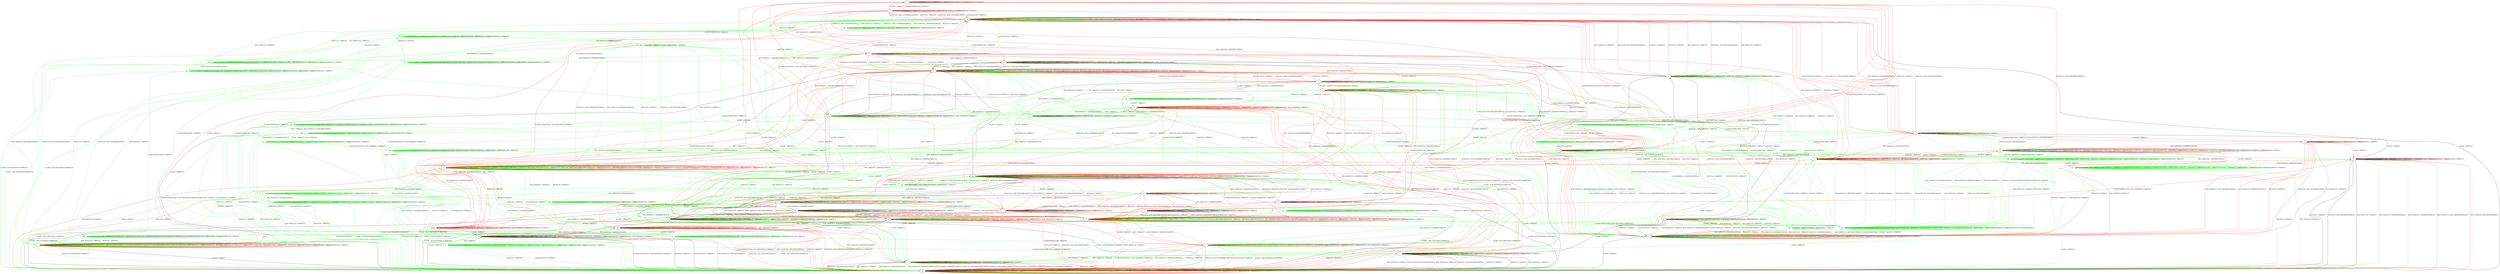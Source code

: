digraph "" {
	graph ["Incoming time"=0.18068575859069824,
		"Outgoing time"=0.3611304759979248,
		Output="{'States': 66, 'Transitions': 1007, 'Filename': '../results/tcp_preset_50/TCP_Windows8_Server-TCP_Linux_Server-3.dot'}",
		Reference="{'States': 39, 'Transitions': 495, 'Filename': '../subjects/tcp/TCP_Windows8_Server.dot'}",
		Solver=yices,
		Updated="{'States': 58, 'Transitions': 685, 'Filename': '../subjects/tcp/TCP_Linux_Server.dot'}",
		"f-measure"=0.32554257095158595,
		precision=0.2773826458036984,
		recall=0.3939393939393939
	];
	a -> a	[key=0,
		label="ACCEPT / TIMEOUT"];
	a -> a	[key=1,
		label="LISTEN / TIMEOUT"];
	a -> a	[key=2,
		label="RCV / TIMEOUT"];
	a -> a	[key=3,
		color=red,
		label="SYN+ACK(V,V,0) / TIMEOUT"];
	a -> a	[key=4,
		color=red,
		label="SEND / TIMEOUT"];
	a -> e	[key=0,
		color=red,
		label="CLOSECONNECTION / TIMEOUT"];
	a -> i	[key=0,
		color=red,
		label="CLOSE / TIMEOUT"];
	a -> o	[key=0,
		color=red,
		label="FIN+ACK(V,V,0) / ACK(NEXT,NEXT,0)"];
	a -> t	[key=0,
		color=red,
		label="RST(V,V,0) / TIMEOUT"];
	a -> t	[key=1,
		color=red,
		label="SYN(V,V,0) / ACK+RST(ZERO,NEXT,0)"];
	a -> t	[key=2,
		color=red,
		label="ACK+RST(V,V,0) / TIMEOUT"];
	a -> aa	[key=0,
		color=red,
		label="ACK+PSH(V,V,1) / ACK(NEXT,NEXT,0)"];
	a -> ll	[key=0,
		color=red,
		label="ACK(V,V,0) / TIMEOUT"];
	b -> b	[key=0,
		label="ACCEPT / TIMEOUT"];
	b -> b	[key=1,
		label="LISTEN / TIMEOUT"];
	b -> b	[key=2,
		label="RCV / TIMEOUT"];
	b -> b	[key=3,
		label="ACK(V,V,0) / TIMEOUT"];
	b -> b	[key=4,
		color=green,
		label="ACK+PSH(V,V,1) / TIMEOUT"];
	b -> b	[key=5,
		color=green,
		label="SYN+ACK(V,V,0) / ACK(NEXT,CURRENT,0)"];
	b -> b	[key=6,
		color=green,
		label="FIN+ACK(V,V,0) / TIMEOUT"];
	b -> b	[key=7,
		color=green,
		label="SYN(V,V,0) / TIMEOUT"];
	b -> b	[key=8,
		color=red,
		label="ACK+PSH(V,V,1) / ACK(NEXT,NEXT,0)"];
	b -> b	[key=9,
		color=red,
		label="SEND / TIMEOUT"];
	b -> n	[key=0,
		color=green,
		label="RST(V,V,0) / TIMEOUT"];
	b -> n	[key=1,
		color=green,
		label="ACK+RST(V,V,0) / TIMEOUT"];
	b -> s	[key=0,
		color=red,
		label="CLOSECONNECTION / TIMEOUT"];
	b -> y	[key=0,
		color=red,
		label="SYN+ACK(V,V,0) / RST(NEXT,FRESH,0)"];
	b -> y	[key=1,
		color=red,
		label="RST(V,V,0) / TIMEOUT"];
	b -> y	[key=2,
		color=red,
		label="SYN(V,V,0) / ACK+RST(ZERO,NEXT,0)"];
	b -> y	[key=3,
		color=red,
		label="ACK+RST(V,V,0) / TIMEOUT"];
	b -> dd	[key=0,
		label="CLOSE / ACK+RST(NEXT,CURRENT,0)"];
	b -> hh	[key=0,
		color=red,
		label="FIN+ACK(V,V,0) / ACK(NEXT,NEXT,0)"];
	oo	[color=green];
	b -> oo	[key=0,
		color=green,
		label="CLOSECONNECTION / TIMEOUT"];
	c -> b	[key=0,
		color=red,
		label="ACK+PSH(V,V,1) / ACK(NEXT,NEXT,0)"];
	c -> c	[key=0,
		label="ACCEPT / TIMEOUT"];
	c -> c	[key=1,
		label="LISTEN / TIMEOUT"];
	c -> c	[key=2,
		label="RCV / TIMEOUT"];
	c -> c	[key=3,
		color=red,
		label="SYN+ACK(V,V,0) / TIMEOUT"];
	c -> c	[key=4,
		color=red,
		label="SEND / TIMEOUT"];
	c -> e	[key=0,
		color=red,
		label="CLOSECONNECTION / TIMEOUT"];
	c -> f	[key=0,
		color=red,
		label="RST(V,V,0) / TIMEOUT"];
	c -> f	[key=1,
		color=red,
		label="SYN(V,V,0) / ACK+RST(ZERO,NEXT,0)"];
	c -> f	[key=2,
		color=red,
		label="ACK+RST(V,V,0) / TIMEOUT"];
	c -> g	[key=0,
		color=green,
		label="ACK(V,V,0) / TIMEOUT"];
	c -> i	[key=0,
		label="CLOSE / TIMEOUT"];
	c -> k	[key=0,
		color=red,
		label="ACK(V,V,0) / TIMEOUT"];
	c -> l	[key=0,
		color=red,
		label="FIN+ACK(V,V,0) / ACK(NEXT,NEXT,0)"];
	c -> o	[key=0,
		color=green,
		label="FIN+ACK(V,V,0) / ACK(NEXT,NEXT,0)"];
	c -> q	[key=0,
		color=green,
		label="CLOSECONNECTION / TIMEOUT"];
	c -> t	[key=0,
		color=green,
		label="SYN+ACK(V,V,0) / RST(NEXT,ZERO,0)"];
	c -> t	[key=1,
		color=green,
		label="RST(V,V,0) / TIMEOUT"];
	c -> t	[key=2,
		color=green,
		label="SYN(V,V,0) / ACK+RST(ZERO,NEXT,0)"];
	c -> t	[key=3,
		color=green,
		label="ACK+RST(V,V,0) / TIMEOUT"];
	c -> aa	[key=0,
		color=green,
		label="ACK+PSH(V,V,1) / ACK(NEXT,NEXT,0)"];
	d -> d	[key=0,
		label="ACCEPT / TIMEOUT"];
	d -> d	[key=1,
		label="LISTEN / TIMEOUT"];
	d -> d	[key=2,
		label="RCV / TIMEOUT"];
	d -> d	[key=3,
		label="ACK(V,V,0) / TIMEOUT"];
	d -> d	[key=4,
		color=green,
		label="SYN+ACK(V,V,0) / ACK(NEXT,CURRENT,0)"];
	d -> d	[key=5,
		color=green,
		label="SYN(V,V,0) / TIMEOUT"];
	d -> f	[key=0,
		color=green,
		label="RST(V,V,0) / TIMEOUT"];
	d -> f	[key=1,
		color=green,
		label="ACK+RST(V,V,0) / TIMEOUT"];
	d -> g	[key=0,
		color=green,
		label="ACK+PSH(V,V,1) / ACK(NEXT,NEXT,0)"];
	d -> o	[key=0,
		color=green,
		label="FIN+ACK(V,V,0) / ACK(NEXT,NEXT,0)"];
	rr	[color=green];
	d -> rr	[key=0,
		color=green,
		label="CLOSECONNECTION / ACK+FIN(NEXT,CURRENT,0)"];
	ss	[color=green];
	d -> ss	[key=0,
		color=green,
		label="CLOSE / TIMEOUT"];
	e -> a	[key=0,
		label="ACCEPT / TIMEOUT"];
	e -> e	[key=0,
		label="LISTEN / TIMEOUT"];
	e -> e	[key=1,
		label="RCV / TIMEOUT"];
	e -> e	[key=2,
		color=red,
		label="CLOSECONNECTION / TIMEOUT"];
	e -> e	[key=3,
		color=red,
		label="SYN+ACK(V,V,0) / TIMEOUT"];
	e -> e	[key=4,
		color=red,
		label="SEND / TIMEOUT"];
	e -> h	[key=0,
		color=red,
		label="ACK(V,V,0) / TIMEOUT"];
	e -> i	[key=0,
		color=red,
		label="CLOSE / TIMEOUT"];
	e -> q	[key=0,
		color=red,
		label="FIN+ACK(V,V,0) / ACK(NEXT,NEXT,0)"];
	e -> s	[key=0,
		color=red,
		label="ACK+PSH(V,V,1) / ACK(NEXT,NEXT,0)"];
	e -> ee	[key=0,
		color=red,
		label="RST(V,V,0) / TIMEOUT"];
	e -> ee	[key=1,
		color=red,
		label="SYN(V,V,0) / ACK+RST(ZERO,NEXT,0)"];
	e -> ee	[key=2,
		color=red,
		label="ACK+RST(V,V,0) / TIMEOUT"];
	f -> c	[key=0,
		color=red,
		label="SYN(V,V,0) / ACK+SYN(FRESH,NEXT,0)"];
	f -> f	[key=0,
		label="RST(V,V,0) / TIMEOUT"];
	f -> f	[key=1,
		label="ACCEPT / TIMEOUT"];
	f -> f	[key=2,
		label="LISTEN / TIMEOUT"];
	f -> f	[key=3,
		label="RCV / TIMEOUT"];
	f -> f	[key=4,
		label="ACK+RST(V,V,0) / TIMEOUT"];
	f -> f	[key=5,
		color=green,
		label="ACK+PSH(V,V,1) / RST(ZERO,ZERO,0)"];
	f -> f	[key=6,
		color=green,
		label="SYN+ACK(V,V,0) / RST(ZERO,ZERO,0)"];
	f -> f	[key=7,
		color=green,
		label="FIN+ACK(V,V,0) / RST(ZERO,ZERO,0)"];
	f -> f	[key=8,
		color=green,
		label="ACK(V,V,0) / RST(ZERO,ZERO,0)"];
	f -> f	[key=9,
		color=red,
		label="ACK+PSH(V,V,1) / TIMEOUT"];
	f -> f	[key=10,
		color=red,
		label="SYN+ACK(V,V,0) / TIMEOUT"];
	f -> f	[key=11,
		color=red,
		label="FIN+ACK(V,V,0) / TIMEOUT"];
	f -> f	[key=12,
		color=red,
		label="SEND / TIMEOUT"];
	f -> f	[key=13,
		color=red,
		label="ACK(V,V,0) / TIMEOUT"];
	f -> k	[key=0,
		color=green,
		label="SYN(V,V,0) / ACK+SYN(FRESH,NEXT,0)"];
	f -> dd	[key=0,
		label="CLOSE / TIMEOUT"];
	f -> ee	[key=0,
		color=red,
		label="CLOSECONNECTION / TIMEOUT"];
	mm	[color=green];
	f -> mm	[key=0,
		color=green,
		label="CLOSECONNECTION / TIMEOUT"];
	g -> d	[key=0,
		label="RCV / TIMEOUT"];
	g -> f	[key=0,
		color=green,
		label="RST(V,V,0) / TIMEOUT"];
	g -> f	[key=1,
		color=green,
		label="ACK+RST(V,V,0) / TIMEOUT"];
	g -> g	[key=0,
		label="ACCEPT / TIMEOUT"];
	g -> g	[key=1,
		label="LISTEN / TIMEOUT"];
	g -> g	[key=2,
		label="ACK(V,V,0) / TIMEOUT"];
	g -> g	[key=3,
		color=green,
		label="SYN+ACK(V,V,0) / ACK(NEXT,CURRENT,0)"];
	g -> g	[key=4,
		color=green,
		label="SYN(V,V,0) / TIMEOUT"];
	g -> g	[key=5,
		color=red,
		label="ACK+PSH(V,V,1) / TIMEOUT"];
	g -> g	[key=6,
		color=red,
		label="FIN+ACK(V,V,0) / TIMEOUT"];
	g -> g	[key=7,
		color=red,
		label="CLOSE / TIMEOUT"];
	g -> g	[key=8,
		color=red,
		label="SEND / ACK+PSH(NEXT,CURRENT,1)"];
	g -> o	[key=0,
		color=green,
		label="FIN+ACK(V,V,0) / ACK(NEXT,NEXT,0)"];
	g -> u	[key=0,
		color=red,
		label="CLOSECONNECTION / ACK+FIN(NEXT,CURRENT,0)"];
	g -> aa	[key=0,
		color=green,
		label="ACK+PSH(V,V,1) / ACK(NEXT,NEXT,0)"];
	g -> dd	[key=0,
		color=red,
		label="SYN+ACK(V,V,0) / RST(NEXT,FRESH,0)"];
	g -> dd	[key=1,
		color=red,
		label="RST(V,V,0) / TIMEOUT"];
	g -> dd	[key=2,
		color=red,
		label="SYN(V,V,0) / ACK+RST(ZERO,NEXT,0)"];
	g -> dd	[key=3,
		color=red,
		label="ACK+RST(V,V,0) / TIMEOUT"];
	g -> rr	[key=0,
		color=green,
		label="CLOSECONNECTION / ACK+FIN(NEXT,CURRENT,0)"];
	g -> ss	[key=0,
		color=green,
		label="CLOSE / TIMEOUT"];
	h -> h	[key=0,
		label="LISTEN / TIMEOUT"];
	h -> h	[key=1,
		label="RCV / TIMEOUT"];
	h -> h	[key=2,
		label="ACK(V,V,0) / TIMEOUT"];
	h -> h	[key=3,
		color=red,
		label="CLOSECONNECTION / TIMEOUT"];
	h -> h	[key=4,
		color=red,
		label="SEND / TIMEOUT"];
	h -> q	[key=0,
		color=red,
		label="FIN+ACK(V,V,0) / ACK(NEXT,NEXT,0)"];
	h -> s	[key=0,
		color=red,
		label="ACK+PSH(V,V,1) / ACK(NEXT,NEXT,0)"];
	h -> dd	[key=0,
		label="CLOSE / ACK+RST(NEXT,CURRENT,0)"];
	h -> gg	[key=0,
		color=red,
		label="SYN+ACK(V,V,0) / RST(NEXT,FRESH,0)"];
	h -> gg	[key=1,
		color=red,
		label="RST(V,V,0) / TIMEOUT"];
	h -> gg	[key=2,
		color=red,
		label="SYN(V,V,0) / ACK+RST(ZERO,NEXT,0)"];
	h -> gg	[key=3,
		color=red,
		label="ACK+RST(V,V,0) / TIMEOUT"];
	h -> ll	[key=0,
		label="ACCEPT / TIMEOUT"];
	i -> i	[key=0,
		label="CLOSECONNECTION / TIMEOUT"];
	i -> i	[key=1,
		label="ACCEPT / TIMEOUT"];
	i -> i	[key=2,
		label="LISTEN / TIMEOUT"];
	i -> i	[key=3,
		label="RCV / TIMEOUT"];
	i -> i	[key=4,
		label="CLOSE / TIMEOUT"];
	i -> i	[key=5,
		color=red,
		label="SYN+ACK(V,V,0) / TIMEOUT"];
	i -> i	[key=6,
		color=red,
		label="SEND / TIMEOUT"];
	i -> dd	[key=0,
		label="RST(V,V,0) / TIMEOUT"];
	i -> dd	[key=1,
		label="SYN(V,V,0) / ACK+RST(ZERO,NEXT,0)"];
	i -> dd	[key=2,
		label="ACK+RST(V,V,0) / TIMEOUT"];
	i -> dd	[key=3,
		color=green,
		label="ACK+PSH(V,V,1) / RST(NEXT,ZERO,0)"];
	i -> dd	[key=4,
		color=green,
		label="SYN+ACK(V,V,0) / RST(NEXT,ZERO,0)"];
	i -> dd	[key=5,
		color=green,
		label="FIN+ACK(V,V,0) / RST(NEXT,ZERO,0)"];
	i -> dd	[key=6,
		color=green,
		label="ACK(V,V,0) / RST(NEXT,ZERO,0)"];
	i -> dd	[key=7,
		color=red,
		label="ACK+PSH(V,V,1) / RST(NEXT,CURRENT,0)"];
	i -> dd	[key=8,
		color=red,
		label="FIN+ACK(V,V,0) / RST(NEXT,CURRENT,0)"];
	i -> dd	[key=9,
		color=red,
		label="ACK(V,V,0) / RST(NEXT,CURRENT,0)"];
	j -> j	[key=0,
		label="LISTEN / TIMEOUT"];
	j -> j	[key=1,
		label="RCV / TIMEOUT"];
	j -> j	[key=2,
		label="ACK(V,V,0) / TIMEOUT"];
	j -> j	[key=3,
		color=red,
		label="ACCEPT / TIMEOUT"];
	j -> j	[key=4,
		color=red,
		label="SEND / TIMEOUT"];
	j -> p	[key=0,
		color=red,
		label="FIN+ACK(V,V,0) / ACK(NEXT,NEXT,0)"];
	j -> t	[key=0,
		color=red,
		label="ACK+PSH(V,V,1) / ACK+RST(NEXT,NEXT,0)"];
	j -> t	[key=1,
		color=red,
		label="SYN+ACK(V,V,0) / RST(NEXT,FRESH,0)"];
	j -> t	[key=2,
		color=red,
		label="RST(V,V,0) / TIMEOUT"];
	j -> t	[key=3,
		color=red,
		label="SYN(V,V,0) / ACK+RST(ZERO,NEXT,0)"];
	j -> t	[key=4,
		color=red,
		label="ACK+RST(V,V,0) / TIMEOUT"];
	j -> cc	[key=0,
		color=red,
		label="CLOSECONNECTION / TIMEOUT"];
	j -> ff	[key=0,
		color=red,
		label="CLOSE / TIMEOUT"];
	k -> b	[key=0,
		color=red,
		label="ACK+PSH(V,V,1) / ACK(NEXT,NEXT,0)"];
	k -> f	[key=0,
		color=green,
		label="SYN+ACK(V,V,0) / RST(NEXT,ZERO,0)"];
	k -> f	[key=1,
		color=green,
		label="RST(V,V,0) / TIMEOUT"];
	k -> f	[key=2,
		color=green,
		label="SYN(V,V,0) / ACK+RST(ZERO,NEXT,0)"];
	k -> f	[key=3,
		color=green,
		label="ACK+RST(V,V,0) / TIMEOUT"];
	k -> h	[key=0,
		color=red,
		label="CLOSECONNECTION / TIMEOUT"];
	k -> i	[key=0,
		color=green,
		label="CLOSE / TIMEOUT"];
	k -> k	[key=0,
		label="ACCEPT / TIMEOUT"];
	k -> k	[key=1,
		label="LISTEN / TIMEOUT"];
	k -> k	[key=2,
		label="RCV / TIMEOUT"];
	k -> k	[key=3,
		color=red,
		label="SEND / TIMEOUT"];
	k -> k	[key=4,
		color=red,
		label="ACK(V,V,0) / TIMEOUT"];
	k -> l	[key=0,
		label="FIN+ACK(V,V,0) / ACK(NEXT,NEXT,0)"];
	k -> q	[key=0,
		color=green,
		label="CLOSECONNECTION / TIMEOUT"];
	k -> y	[key=0,
		color=red,
		label="SYN+ACK(V,V,0) / RST(NEXT,FRESH,0)"];
	k -> y	[key=1,
		color=red,
		label="RST(V,V,0) / TIMEOUT"];
	k -> y	[key=2,
		color=red,
		label="SYN(V,V,0) / ACK+RST(ZERO,NEXT,0)"];
	k -> y	[key=3,
		color=red,
		label="ACK+RST(V,V,0) / TIMEOUT"];
	k -> dd	[key=0,
		color=red,
		label="CLOSE / ACK+RST(NEXT,CURRENT,0)"];
	zz	[color=green];
	k -> zz	[key=0,
		color=green,
		label="ACK+PSH(V,V,1) / ACK(NEXT,NEXT,0)"];
	aaa	[color=green];
	k -> aaa	[key=0,
		color=green,
		label="ACK(V,V,0) / TIMEOUT"];
	l -> l	[key=0,
		label="ACK+PSH(V,V,1) / TIMEOUT"];
	l -> l	[key=1,
		label="ACCEPT / TIMEOUT"];
	l -> l	[key=2,
		label="FIN+ACK(V,V,0) / TIMEOUT"];
	l -> l	[key=3,
		label="LISTEN / TIMEOUT"];
	l -> l	[key=4,
		label="RCV / TIMEOUT"];
	l -> l	[key=5,
		label="ACK(V,V,0) / TIMEOUT"];
	l -> l	[key=6,
		color=red,
		label="SEND / TIMEOUT"];
	l -> q	[key=0,
		color=red,
		label="CLOSECONNECTION / TIMEOUT"];
	l -> y	[key=0,
		color=red,
		label="SYN+ACK(V,V,0) / RST(NEXT,FRESH,0)"];
	l -> y	[key=1,
		color=red,
		label="RST(V,V,0) / TIMEOUT"];
	l -> y	[key=2,
		color=red,
		label="SYN(V,V,0) / ACK+RST(ZERO,NEXT,0)"];
	l -> y	[key=3,
		color=red,
		label="ACK+RST(V,V,0) / TIMEOUT"];
	l -> dd	[key=0,
		label="CLOSE / ACK+RST(NEXT,CURRENT,0)"];
	m -> g	[key=0,
		color=red,
		label="RCV / TIMEOUT"];
	m -> m	[key=0,
		label="ACK+PSH(V,V,1) / TIMEOUT"];
	m -> m	[key=1,
		label="ACCEPT / TIMEOUT"];
	m -> m	[key=2,
		label="FIN+ACK(V,V,0) / TIMEOUT"];
	m -> m	[key=3,
		label="LISTEN / TIMEOUT"];
	m -> m	[key=4,
		label="CLOSE / TIMEOUT"];
	m -> m	[key=5,
		label="ACK(V,V,0) / TIMEOUT"];
	m -> m	[key=6,
		color=green,
		label="SYN+ACK(V,V,0) / ACK(NEXT,CURRENT,0)"];
	m -> m	[key=7,
		color=green,
		label="SYN(V,V,0) / TIMEOUT"];
	m -> m	[key=8,
		color=red,
		label="SEND / ACK+PSH(NEXT,CURRENT,1)"];
	m -> dd	[key=0,
		label="CLOSECONNECTION / ACK+RST(NEXT,CURRENT,0)"];
	m -> dd	[key=1,
		label="RST(V,V,0) / TIMEOUT"];
	m -> dd	[key=2,
		label="ACK+RST(V,V,0) / TIMEOUT"];
	m -> dd	[key=3,
		color=red,
		label="SYN+ACK(V,V,0) / RST(NEXT,FRESH,0)"];
	m -> dd	[key=4,
		color=red,
		label="SYN(V,V,0) / ACK+RST(ZERO,NEXT,0)"];
	tt	[color=green];
	m -> tt	[key=0,
		color=green,
		label="RCV / TIMEOUT"];
	n -> n	[key=0,
		label="ACCEPT / TIMEOUT"];
	n -> n	[key=1,
		label="LISTEN / TIMEOUT"];
	n -> n	[key=2,
		label="RCV / TIMEOUT"];
	n -> n	[key=3,
		color=green,
		label="ACK+PSH(V,V,1) / RST(ZERO,ZERO,0)"];
	n -> n	[key=4,
		color=green,
		label="SYN+ACK(V,V,0) / RST(ZERO,ZERO,0)"];
	n -> n	[key=5,
		color=green,
		label="RST(V,V,0) / TIMEOUT"];
	n -> n	[key=6,
		color=green,
		label="FIN+ACK(V,V,0) / RST(ZERO,ZERO,0)"];
	n -> n	[key=7,
		color=green,
		label="ACK+RST(V,V,0) / TIMEOUT"];
	n -> n	[key=8,
		color=green,
		label="ACK(V,V,0) / RST(ZERO,ZERO,0)"];
	n -> n	[key=9,
		color=red,
		label="CLOSECONNECTION / TIMEOUT"];
	n -> n	[key=10,
		color=red,
		label="ACK+PSH(V,V,1) / TIMEOUT"];
	n -> n	[key=11,
		color=red,
		label="SYN+ACK(V,V,0) / RST(NEXT,FRESH,0)"];
	n -> n	[key=12,
		color=red,
		label="FIN+ACK(V,V,0) / TIMEOUT"];
	n -> n	[key=13,
		color=red,
		label="SYN(V,V,0) / TIMEOUT"];
	n -> n	[key=14,
		color=red,
		label="CLOSE / TIMEOUT"];
	n -> n	[key=15,
		color=red,
		label="SEND / TIMEOUT"];
	n -> n	[key=16,
		color=red,
		label="ACK(V,V,0) / TIMEOUT"];
	n -> dd	[key=0,
		color=green,
		label="CLOSE / TIMEOUT"];
	n -> dd	[key=1,
		color=red,
		label="RST(V,V,0) / TIMEOUT"];
	n -> dd	[key=2,
		color=red,
		label="ACK+RST(V,V,0) / TIMEOUT"];
	n -> gg	[key=0,
		color=green,
		label="CLOSECONNECTION / TIMEOUT"];
	ggg	[color=green];
	n -> ggg	[key=0,
		color=green,
		label="SYN(V,V,0) / ACK+SYN(FRESH,NEXT,0)"];
	o -> f	[key=0,
		label="RST(V,V,0) / TIMEOUT"];
	o -> f	[key=1,
		label="ACK+RST(V,V,0) / TIMEOUT"];
	o -> f	[key=2,
		color=red,
		label="SYN+ACK(V,V,0) / RST(NEXT,FRESH,0)"];
	o -> f	[key=3,
		color=red,
		label="SYN(V,V,0) / ACK+RST(ZERO,NEXT,0)"];
	o -> g	[key=0,
		color=red,
		label="CLOSE / TIMEOUT"];
	o -> o	[key=0,
		label="ACK+PSH(V,V,1) / TIMEOUT"];
	o -> o	[key=1,
		label="ACCEPT / TIMEOUT"];
	o -> o	[key=2,
		label="FIN+ACK(V,V,0) / TIMEOUT"];
	o -> o	[key=3,
		label="LISTEN / TIMEOUT"];
	o -> o	[key=4,
		label="RCV / TIMEOUT"];
	o -> o	[key=5,
		label="ACK(V,V,0) / TIMEOUT"];
	o -> o	[key=6,
		color=green,
		label="SYN+ACK(V,V,0) / ACK(NEXT,CURRENT,0)"];
	o -> o	[key=7,
		color=green,
		label="SYN(V,V,0) / TIMEOUT"];
	o -> o	[key=8,
		color=red,
		label="SEND / ACK+PSH(NEXT,CURRENT,1)"];
	o -> v	[key=0,
		label="CLOSECONNECTION / ACK+FIN(NEXT,CURRENT,0)"];
	o -> tt	[key=0,
		color=green,
		label="CLOSE / TIMEOUT"];
	p -> a	[key=0,
		color=red,
		label="SYN(V,V,0) / ACK+SYN(FRESH,NEXT,0)"];
	p -> n	[key=0,
		color=red,
		label="CLOSE / TIMEOUT"];
	p -> p	[key=0,
		label="LISTEN / TIMEOUT"];
	p -> p	[key=1,
		label="RCV / TIMEOUT"];
	p -> p	[key=2,
		label="ACK(V,V,0) / TIMEOUT"];
	p -> p	[key=3,
		color=green,
		label="CLOSECONNECTION / TIMEOUT"];
	p -> p	[key=4,
		color=green,
		label="ACK+PSH(V,V,1) / ACK(NEXT,CURRENT,0)"];
	p -> p	[key=5,
		color=green,
		label="SYN+ACK(V,V,0) / ACK(NEXT,CURRENT,0)"];
	p -> p	[key=6,
		color=green,
		label="FIN+ACK(V,V,0) / ACK(NEXT,CURRENT,0)"];
	p -> p	[key=7,
		color=green,
		label="SYN(V,V,0) / ACK(NEXT,CURRENT,0)"];
	p -> p	[key=8,
		color=red,
		label="ACK+PSH(V,V,1) / TIMEOUT"];
	p -> p	[key=9,
		color=red,
		label="SYN+ACK(V,V,0) / RST(NEXT,FRESH,0)"];
	p -> p	[key=10,
		color=red,
		label="ACCEPT / TIMEOUT"];
	p -> p	[key=11,
		color=red,
		label="FIN+ACK(V,V,0) / TIMEOUT"];
	p -> p	[key=12,
		color=red,
		label="SEND / TIMEOUT"];
	p -> t	[key=0,
		color=red,
		label="RST(V,V,0) / TIMEOUT"];
	p -> t	[key=1,
		color=red,
		label="ACK+RST(V,V,0) / TIMEOUT"];
	p -> z	[key=0,
		color=red,
		label="CLOSECONNECTION / TIMEOUT"];
	p -> mm	[key=0,
		color=green,
		label="RST(V,V,0) / TIMEOUT"];
	p -> mm	[key=1,
		color=green,
		label="ACK+RST(V,V,0) / TIMEOUT"];
	ccc	[color=green];
	p -> ccc	[key=0,
		color=green,
		label="CLOSE / TIMEOUT"];
	ddd	[color=green];
	p -> ddd	[key=0,
		color=green,
		label="ACCEPT / TIMEOUT"];
	q -> c	[key=0,
		color=green,
		label="ACCEPT / TIMEOUT"];
	q -> i	[key=0,
		color=green,
		label="CLOSE / TIMEOUT"];
	q -> o	[key=0,
		color=red,
		label="ACCEPT / TIMEOUT"];
	q -> q	[key=0,
		label="CLOSECONNECTION / TIMEOUT"];
	q -> q	[key=1,
		label="LISTEN / TIMEOUT"];
	q -> q	[key=2,
		label="RCV / TIMEOUT"];
	q -> q	[key=3,
		color=red,
		label="ACK+PSH(V,V,1) / TIMEOUT"];
	q -> q	[key=4,
		color=red,
		label="FIN+ACK(V,V,0) / TIMEOUT"];
	q -> q	[key=5,
		color=red,
		label="SEND / TIMEOUT"];
	q -> q	[key=6,
		color=red,
		label="ACK(V,V,0) / TIMEOUT"];
	q -> w	[key=0,
		color=green,
		label="FIN+ACK(V,V,0) / ACK(NEXT,NEXT,0)"];
	q -> x	[key=0,
		color=green,
		label="ACK+PSH(V,V,1) / ACK(NEXT,NEXT,0)"];
	q -> dd	[key=0,
		color=red,
		label="CLOSE / ACK+RST(NEXT,CURRENT,0)"];
	q -> gg	[key=0,
		color=red,
		label="SYN+ACK(V,V,0) / RST(NEXT,FRESH,0)"];
	q -> gg	[key=1,
		color=red,
		label="RST(V,V,0) / TIMEOUT"];
	q -> gg	[key=2,
		color=red,
		label="SYN(V,V,0) / ACK+RST(ZERO,NEXT,0)"];
	q -> gg	[key=3,
		color=red,
		label="ACK+RST(V,V,0) / TIMEOUT"];
	q -> mm	[key=0,
		color=green,
		label="SYN+ACK(V,V,0) / RST(NEXT,ZERO,0)"];
	q -> mm	[key=1,
		color=green,
		label="RST(V,V,0) / TIMEOUT"];
	q -> mm	[key=2,
		color=green,
		label="SYN(V,V,0) / ACK+RST(ZERO,NEXT,0)"];
	q -> mm	[key=3,
		color=green,
		label="ACK+RST(V,V,0) / TIMEOUT"];
	nn	[color=green];
	q -> nn	[key=0,
		color=green,
		label="ACK(V,V,0) / TIMEOUT"];
	r -> n	[key=0,
		color=green,
		label="ACCEPT / TIMEOUT"];
	r -> r	[key=0,
		label="CLOSECONNECTION / TIMEOUT"];
	r -> r	[key=1,
		label="RST(V,V,0) / TIMEOUT"];
	r -> r	[key=2,
		label="RCV / TIMEOUT"];
	r -> r	[key=3,
		label="ACK+RST(V,V,0) / TIMEOUT"];
	r -> r	[key=4,
		color=green,
		label="ACK+PSH(V,V,1) / RST(ZERO,ZERO,0)"];
	r -> r	[key=5,
		color=green,
		label="SYN+ACK(V,V,0) / RST(ZERO,ZERO,0)"];
	r -> r	[key=6,
		color=green,
		label="FIN+ACK(V,V,0) / RST(ZERO,ZERO,0)"];
	r -> r	[key=7,
		color=green,
		label="LISTEN / TIMEOUT"];
	r -> r	[key=8,
		color=green,
		label="ACK(V,V,0) / RST(ZERO,ZERO,0)"];
	r -> r	[key=9,
		color=red,
		label="ACK+PSH(V,V,1) / TIMEOUT"];
	r -> r	[key=10,
		color=red,
		label="SYN+ACK(V,V,0) / TIMEOUT"];
	r -> r	[key=11,
		color=red,
		label="ACCEPT / TIMEOUT"];
	r -> r	[key=12,
		color=red,
		label="FIN+ACK(V,V,0) / TIMEOUT"];
	r -> r	[key=13,
		color=red,
		label="SYN(V,V,0) / TIMEOUT"];
	r -> r	[key=14,
		color=red,
		label="SEND / TIMEOUT"];
	r -> r	[key=15,
		color=red,
		label="ACK(V,V,0) / TIMEOUT"];
	r -> dd	[key=0,
		label="CLOSE / TIMEOUT"];
	r -> ee	[key=0,
		color=red,
		label="LISTEN / TIMEOUT"];
	fff	[color=green];
	r -> fff	[key=0,
		color=green,
		label="SYN(V,V,0) / ACK+SYN(FRESH,NEXT,0)"];
	s -> s	[key=0,
		label="CLOSECONNECTION / TIMEOUT"];
	s -> s	[key=1,
		label="ACK+PSH(V,V,1) / ACK(NEXT,NEXT,0)"];
	s -> s	[key=2,
		label="LISTEN / TIMEOUT"];
	s -> s	[key=3,
		label="RCV / TIMEOUT"];
	s -> s	[key=4,
		label="ACK(V,V,0) / TIMEOUT"];
	s -> s	[key=5,
		color=red,
		label="SEND / TIMEOUT"];
	s -> w	[key=0,
		color=red,
		label="FIN+ACK(V,V,0) / ACK(NEXT,NEXT,0)"];
	s -> aa	[key=0,
		color=red,
		label="ACCEPT / TIMEOUT"];
	s -> dd	[key=0,
		label="CLOSE / ACK+RST(NEXT,CURRENT,0)"];
	s -> gg	[key=0,
		color=red,
		label="SYN+ACK(V,V,0) / RST(NEXT,FRESH,0)"];
	s -> gg	[key=1,
		color=red,
		label="RST(V,V,0) / TIMEOUT"];
	s -> gg	[key=2,
		color=red,
		label="SYN(V,V,0) / ACK+RST(ZERO,NEXT,0)"];
	s -> gg	[key=3,
		color=red,
		label="ACK+RST(V,V,0) / TIMEOUT"];
	t -> a	[key=0,
		color=red,
		label="SYN(V,V,0) / ACK+SYN(FRESH,NEXT,0)"];
	t -> c	[key=0,
		color=green,
		label="SYN(V,V,0) / ACK+SYN(FRESH,NEXT,0)"];
	t -> t	[key=0,
		label="RST(V,V,0) / TIMEOUT"];
	t -> t	[key=1,
		label="ACCEPT / TIMEOUT"];
	t -> t	[key=2,
		label="LISTEN / TIMEOUT"];
	t -> t	[key=3,
		label="RCV / TIMEOUT"];
	t -> t	[key=4,
		label="ACK+RST(V,V,0) / TIMEOUT"];
	t -> t	[key=5,
		color=green,
		label="ACK+PSH(V,V,1) / RST(ZERO,ZERO,0)"];
	t -> t	[key=6,
		color=green,
		label="SYN+ACK(V,V,0) / RST(ZERO,ZERO,0)"];
	t -> t	[key=7,
		color=green,
		label="FIN+ACK(V,V,0) / RST(ZERO,ZERO,0)"];
	t -> t	[key=8,
		color=green,
		label="ACK(V,V,0) / RST(ZERO,ZERO,0)"];
	t -> t	[key=9,
		color=red,
		label="ACK+PSH(V,V,1) / TIMEOUT"];
	t -> t	[key=10,
		color=red,
		label="SYN+ACK(V,V,0) / TIMEOUT"];
	t -> t	[key=11,
		color=red,
		label="FIN+ACK(V,V,0) / TIMEOUT"];
	t -> t	[key=12,
		color=red,
		label="SEND / TIMEOUT"];
	t -> t	[key=13,
		color=red,
		label="ACK(V,V,0) / TIMEOUT"];
	t -> dd	[key=0,
		label="CLOSE / TIMEOUT"];
	t -> ee	[key=0,
		color=red,
		label="CLOSECONNECTION / TIMEOUT"];
	t -> mm	[key=0,
		color=green,
		label="CLOSECONNECTION / TIMEOUT"];
	u -> i	[key=0,
		color=green,
		label="ACK+PSH(V,V,1) / TIMEOUT"];
	u -> i	[key=1,
		color=green,
		label="FIN+ACK(V,V,0) / TIMEOUT"];
	u -> i	[key=2,
		color=green,
		label="ACK(V,V,0) / TIMEOUT"];
	u -> u	[key=0,
		label="CLOSECONNECTION / TIMEOUT"];
	u -> u	[key=1,
		label="ACCEPT / TIMEOUT"];
	u -> u	[key=2,
		label="LISTEN / TIMEOUT"];
	u -> u	[key=3,
		label="RCV / TIMEOUT"];
	u -> u	[key=4,
		label="CLOSE / TIMEOUT"];
	u -> u	[key=5,
		color=green,
		label="SYN+ACK(V,V,0) / ACK(NEXT,CURRENT,0)"];
	u -> u	[key=6,
		color=green,
		label="SYN(V,V,0) / TIMEOUT"];
	u -> u	[key=7,
		color=red,
		label="SEND / TIMEOUT"];
	u -> dd	[key=0,
		label="RST(V,V,0) / TIMEOUT"];
	u -> dd	[key=1,
		label="ACK+RST(V,V,0) / TIMEOUT"];
	u -> dd	[key=2,
		color=red,
		label="ACK+PSH(V,V,1) / TIMEOUT"];
	u -> dd	[key=3,
		color=red,
		label="SYN+ACK(V,V,0) / RST(NEXT,FRESH,0)"];
	u -> dd	[key=4,
		color=red,
		label="FIN+ACK(V,V,0) / TIMEOUT"];
	u -> dd	[key=5,
		color=red,
		label="SYN(V,V,0) / ACK+RST(ZERO,NEXT,0)"];
	u -> dd	[key=6,
		color=red,
		label="ACK(V,V,0) / TIMEOUT"];
	v -> u	[key=0,
		label="CLOSE / TIMEOUT"];
	v -> v	[key=0,
		label="CLOSECONNECTION / TIMEOUT"];
	v -> v	[key=1,
		label="LISTEN / TIMEOUT"];
	v -> v	[key=2,
		label="RCV / TIMEOUT"];
	v -> v	[key=3,
		color=green,
		label="SYN+ACK(V,V,0) / ACK(NEXT,CURRENT,0)"];
	v -> v	[key=4,
		color=green,
		label="SYN(V,V,0) / TIMEOUT"];
	v -> v	[key=5,
		color=red,
		label="SEND / TIMEOUT"];
	v -> z	[key=0,
		color=green,
		label="ACK+PSH(V,V,1) / TIMEOUT"];
	v -> z	[key=1,
		color=green,
		label="FIN+ACK(V,V,0) / TIMEOUT"];
	v -> z	[key=2,
		color=green,
		label="ACK(V,V,0) / TIMEOUT"];
	v -> ee	[key=0,
		color=red,
		label="ACK+PSH(V,V,1) / TIMEOUT"];
	v -> ee	[key=1,
		color=red,
		label="SYN+ACK(V,V,0) / RST(NEXT,FRESH,0)"];
	v -> ee	[key=2,
		color=red,
		label="RST(V,V,0) / TIMEOUT"];
	v -> ee	[key=3,
		color=red,
		label="FIN+ACK(V,V,0) / TIMEOUT"];
	v -> ee	[key=4,
		color=red,
		label="SYN(V,V,0) / ACK+RST(ZERO,NEXT,0)"];
	v -> ee	[key=5,
		color=red,
		label="ACK+RST(V,V,0) / TIMEOUT"];
	v -> ee	[key=6,
		color=red,
		label="ACK(V,V,0) / TIMEOUT"];
	v -> jj	[key=0,
		label="ACCEPT / TIMEOUT"];
	v -> mm	[key=0,
		color=green,
		label="RST(V,V,0) / TIMEOUT"];
	v -> mm	[key=1,
		color=green,
		label="ACK+RST(V,V,0) / TIMEOUT"];
	w -> o	[key=0,
		color=green,
		label="ACCEPT / TIMEOUT"];
	w -> w	[key=0,
		label="CLOSECONNECTION / TIMEOUT"];
	w -> w	[key=1,
		label="ACK+PSH(V,V,1) / TIMEOUT"];
	w -> w	[key=2,
		label="FIN+ACK(V,V,0) / TIMEOUT"];
	w -> w	[key=3,
		label="LISTEN / TIMEOUT"];
	w -> w	[key=4,
		label="RCV / TIMEOUT"];
	w -> w	[key=5,
		label="ACK(V,V,0) / TIMEOUT"];
	w -> w	[key=6,
		color=green,
		label="SYN+ACK(V,V,0) / ACK(NEXT,CURRENT,0)"];
	w -> w	[key=7,
		color=green,
		label="SYN(V,V,0) / TIMEOUT"];
	w -> w	[key=8,
		color=red,
		label="SEND / TIMEOUT"];
	w -> dd	[key=0,
		label="CLOSE / ACK+RST(NEXT,CURRENT,0)"];
	w -> gg	[key=0,
		label="RST(V,V,0) / TIMEOUT"];
	w -> gg	[key=1,
		label="ACK+RST(V,V,0) / TIMEOUT"];
	w -> gg	[key=2,
		color=red,
		label="SYN+ACK(V,V,0) / RST(NEXT,FRESH,0)"];
	w -> gg	[key=3,
		color=red,
		label="SYN(V,V,0) / ACK+RST(ZERO,NEXT,0)"];
	mmm	[color=red];
	w -> mmm	[key=0,
		color=red,
		label="ACCEPT / TIMEOUT"];
	x -> g	[key=0,
		color=red,
		label="FIN+ACK(V,V,0) / ACK(NEXT,NEXT,0)"];
	x -> x	[key=0,
		label="LISTEN / TIMEOUT"];
	x -> x	[key=1,
		label="RCV / TIMEOUT"];
	x -> x	[key=2,
		label="ACK(V,V,0) / TIMEOUT"];
	x -> x	[key=3,
		color=green,
		label="CLOSECONNECTION / TIMEOUT"];
	x -> x	[key=4,
		color=green,
		label="ACK+PSH(V,V,1) / ACK(NEXT,NEXT,0)"];
	x -> x	[key=5,
		color=green,
		label="SYN+ACK(V,V,0) / ACK(NEXT,CURRENT,0)"];
	x -> x	[key=6,
		color=green,
		label="SYN(V,V,0) / TIMEOUT"];
	x -> x	[key=7,
		color=red,
		label="ACCEPT / TIMEOUT"];
	x -> x	[key=8,
		color=red,
		label="SEND / ACK+PSH(NEXT,CURRENT,1)"];
	x -> aa	[key=0,
		color=green,
		label="ACCEPT / TIMEOUT"];
	x -> bb	[key=0,
		color=red,
		label="ACK+PSH(V,V,1) / ACK(NEXT,NEXT,0)"];
	x -> bb	[key=1,
		color=red,
		label="CLOSE / TIMEOUT"];
	x -> dd	[key=0,
		color=green,
		label="CLOSE / ACK+RST(NEXT,CURRENT,0)"];
	x -> dd	[key=1,
		color=red,
		label="CLOSECONNECTION / ACK+RST(NEXT,CURRENT,0)"];
	x -> dd	[key=2,
		color=red,
		label="SYN+ACK(V,V,0) / RST(NEXT,FRESH,0)"];
	x -> dd	[key=3,
		color=red,
		label="RST(V,V,0) / TIMEOUT"];
	x -> dd	[key=4,
		color=red,
		label="SYN(V,V,0) / ACK+RST(ZERO,NEXT,0)"];
	x -> dd	[key=5,
		color=red,
		label="ACK+RST(V,V,0) / TIMEOUT"];
	x -> gg	[key=0,
		color=green,
		label="RST(V,V,0) / TIMEOUT"];
	x -> gg	[key=1,
		color=green,
		label="ACK+RST(V,V,0) / TIMEOUT"];
	x -> oo	[key=0,
		color=green,
		label="FIN+ACK(V,V,0) / ACK(NEXT,NEXT,0)"];
	y -> y	[key=0,
		label="RST(V,V,0) / TIMEOUT"];
	y -> y	[key=1,
		label="ACCEPT / TIMEOUT"];
	y -> y	[key=2,
		label="RCV / TIMEOUT"];
	y -> y	[key=3,
		label="ACK+RST(V,V,0) / TIMEOUT"];
	y -> y	[key=4,
		color=green,
		label="CLOSECONNECTION / TIMEOUT"];
	y -> y	[key=5,
		color=green,
		label="ACK+PSH(V,V,1) / RST(ZERO,ZERO,0)"];
	y -> y	[key=6,
		color=green,
		label="SYN+ACK(V,V,0) / RST(ZERO,ZERO,0)"];
	y -> y	[key=7,
		color=green,
		label="FIN+ACK(V,V,0) / RST(ZERO,ZERO,0)"];
	y -> y	[key=8,
		color=green,
		label="SYN(V,V,0) / ACK+RST(ZERO,NEXT,0)"];
	y -> y	[key=9,
		color=green,
		label="ACK(V,V,0) / RST(ZERO,ZERO,0)"];
	y -> y	[key=10,
		color=red,
		label="ACK+PSH(V,V,1) / TIMEOUT"];
	y -> y	[key=11,
		color=red,
		label="SYN+ACK(V,V,0) / TIMEOUT"];
	y -> y	[key=12,
		color=red,
		label="FIN+ACK(V,V,0) / TIMEOUT"];
	y -> y	[key=13,
		color=red,
		label="LISTEN / TIMEOUT"];
	y -> y	[key=14,
		color=red,
		label="SYN(V,V,0) / TIMEOUT"];
	y -> y	[key=15,
		color=red,
		label="SEND / TIMEOUT"];
	y -> y	[key=16,
		color=red,
		label="ACK(V,V,0) / TIMEOUT"];
	y -> dd	[key=0,
		label="CLOSE / TIMEOUT"];
	y -> gg	[key=0,
		color=red,
		label="CLOSECONNECTION / TIMEOUT"];
	y -> mm	[key=0,
		color=green,
		label="LISTEN / TIMEOUT"];
	z -> e	[key=0,
		color=red,
		label="SYN(V,V,0) / ACK+SYN(FRESH,NEXT,0)"];
	z -> i	[key=0,
		color=green,
		label="CLOSE / TIMEOUT"];
	z -> n	[key=0,
		color=red,
		label="CLOSE / TIMEOUT"];
	z -> p	[key=0,
		color=red,
		label="ACCEPT / TIMEOUT"];
	z -> q	[key=0,
		color=green,
		label="SYN(V,V,0) / ACK+SYN(FRESH,NEXT,0)"];
	z -> z	[key=0,
		label="CLOSECONNECTION / TIMEOUT"];
	z -> z	[key=1,
		label="LISTEN / TIMEOUT"];
	z -> z	[key=2,
		label="RCV / TIMEOUT"];
	z -> z	[key=3,
		color=red,
		label="ACK+PSH(V,V,1) / TIMEOUT"];
	z -> z	[key=4,
		color=red,
		label="SYN+ACK(V,V,0) / RST(NEXT,FRESH,0)"];
	z -> z	[key=5,
		color=red,
		label="FIN+ACK(V,V,0) / TIMEOUT"];
	z -> z	[key=6,
		color=red,
		label="SEND / TIMEOUT"];
	z -> z	[key=7,
		color=red,
		label="ACK(V,V,0) / TIMEOUT"];
	z -> ee	[key=0,
		color=red,
		label="RST(V,V,0) / TIMEOUT"];
	z -> ee	[key=1,
		color=red,
		label="ACK+RST(V,V,0) / TIMEOUT"];
	z -> mm	[key=0,
		color=green,
		label="ACK+PSH(V,V,1) / RST(NEXT,ZERO,0)"];
	z -> mm	[key=1,
		color=green,
		label="SYN+ACK(V,V,0) / RST(NEXT,ZERO,0)"];
	z -> mm	[key=2,
		color=green,
		label="RST(V,V,0) / TIMEOUT"];
	z -> mm	[key=3,
		color=green,
		label="FIN+ACK(V,V,0) / RST(NEXT,ZERO,0)"];
	z -> mm	[key=4,
		color=green,
		label="ACK+RST(V,V,0) / TIMEOUT"];
	z -> mm	[key=5,
		color=green,
		label="ACK(V,V,0) / RST(NEXT,ZERO,0)"];
	eee	[color=green];
	z -> eee	[key=0,
		color=green,
		label="ACCEPT / TIMEOUT"];
	aa -> f	[key=0,
		label="RST(V,V,0) / TIMEOUT"];
	aa -> f	[key=1,
		label="ACK+RST(V,V,0) / TIMEOUT"];
	aa -> f	[key=2,
		color=red,
		label="SYN+ACK(V,V,0) / RST(NEXT,FRESH,0)"];
	aa -> f	[key=3,
		color=red,
		label="SYN(V,V,0) / ACK+RST(ZERO,NEXT,0)"];
	aa -> g	[key=0,
		color=green,
		label="RCV / TIMEOUT"];
	aa -> aa	[key=0,
		label="ACK+PSH(V,V,1) / ACK(NEXT,NEXT,0)"];
	aa -> aa	[key=1,
		label="ACCEPT / TIMEOUT"];
	aa -> aa	[key=2,
		label="LISTEN / TIMEOUT"];
	aa -> aa	[key=3,
		label="ACK(V,V,0) / TIMEOUT"];
	aa -> aa	[key=4,
		color=green,
		label="SYN+ACK(V,V,0) / ACK(NEXT,CURRENT,0)"];
	aa -> aa	[key=5,
		color=green,
		label="SYN(V,V,0) / TIMEOUT"];
	aa -> aa	[key=6,
		color=red,
		label="SEND / ACK+PSH(NEXT,CURRENT,1)"];
	aa -> bb	[key=0,
		color=green,
		label="FIN+ACK(V,V,0) / ACK(NEXT,NEXT,0)"];
	aa -> ee	[key=0,
		color=red,
		label="CLOSECONNECTION / ACK+RST(NEXT,CURRENT,0)"];
	aa -> kk	[key=0,
		color=red,
		label="CLOSE / TIMEOUT"];
	aa -> ll	[key=0,
		color=red,
		label="RCV / TIMEOUT"];
	aa -> mm	[key=0,
		color=green,
		label="CLOSECONNECTION / ACK+RST(NEXT,CURRENT,0)"];
	pp	[color=green];
	aa -> pp	[key=0,
		color=green,
		label="CLOSE / TIMEOUT"];
	aa -> mmm	[key=0,
		color=red,
		label="FIN+ACK(V,V,0) / ACK(NEXT,NEXT,0)"];
	bb -> f	[key=0,
		color=green,
		label="RST(V,V,0) / TIMEOUT"];
	bb -> f	[key=1,
		color=green,
		label="ACK+RST(V,V,0) / TIMEOUT"];
	bb -> g	[key=0,
		color=red,
		label="FIN+ACK(V,V,0) / ACK(NEXT,NEXT,0)"];
	bb -> m	[key=0,
		color=green,
		label="CLOSE / TIMEOUT"];
	bb -> o	[key=0,
		color=green,
		label="RCV / TIMEOUT"];
	bb -> x	[key=0,
		color=red,
		label="RCV / TIMEOUT"];
	bb -> bb	[key=0,
		label="ACCEPT / TIMEOUT"];
	bb -> bb	[key=1,
		label="LISTEN / TIMEOUT"];
	bb -> bb	[key=2,
		label="ACK(V,V,0) / TIMEOUT"];
	bb -> bb	[key=3,
		color=green,
		label="ACK+PSH(V,V,1) / TIMEOUT"];
	bb -> bb	[key=4,
		color=green,
		label="SYN+ACK(V,V,0) / ACK(NEXT,CURRENT,0)"];
	bb -> bb	[key=5,
		color=green,
		label="FIN+ACK(V,V,0) / TIMEOUT"];
	bb -> bb	[key=6,
		color=green,
		label="SYN(V,V,0) / TIMEOUT"];
	bb -> bb	[key=7,
		color=red,
		label="CLOSE / TIMEOUT"];
	bb -> bb	[key=8,
		color=red,
		label="SEND / ACK+PSH(NEXT,CURRENT,1)"];
	bb -> dd	[key=0,
		color=red,
		label="SYN+ACK(V,V,0) / RST(NEXT,FRESH,0)"];
	bb -> dd	[key=1,
		color=red,
		label="RST(V,V,0) / TIMEOUT"];
	bb -> dd	[key=2,
		color=red,
		label="SYN(V,V,0) / ACK+RST(ZERO,NEXT,0)"];
	bb -> dd	[key=3,
		color=red,
		label="ACK+RST(V,V,0) / TIMEOUT"];
	bb -> ff	[key=0,
		color=red,
		label="CLOSECONNECTION / ACK+FIN(NEXT,CURRENT,0)"];
	bb -> kk	[key=0,
		color=red,
		label="ACK+PSH(V,V,1) / ACK(NEXT,NEXT,0)"];
	bb -> mm	[key=0,
		color=green,
		label="CLOSECONNECTION / ACK+RST(NEXT,CURRENT,0)"];
	cc -> j	[key=0,
		color=red,
		label="ACCEPT / TIMEOUT"];
	cc -> p	[key=0,
		color=green,
		label="FIN+ACK(V,V,0) / ACK(NEXT,NEXT,0)"];
	cc -> z	[key=0,
		color=red,
		label="FIN+ACK(V,V,0) / ACK(NEXT,NEXT,0)"];
	cc -> cc	[key=0,
		label="CLOSECONNECTION / TIMEOUT"];
	cc -> cc	[key=1,
		label="LISTEN / TIMEOUT"];
	cc -> cc	[key=2,
		label="RCV / TIMEOUT"];
	cc -> cc	[key=3,
		label="ACK(V,V,0) / TIMEOUT"];
	cc -> cc	[key=4,
		color=red,
		label="SEND / TIMEOUT"];
	cc -> ee	[key=0,
		color=red,
		label="ACK+PSH(V,V,1) / ACK+RST(NEXT,NEXT,0)"];
	cc -> ee	[key=1,
		color=red,
		label="SYN+ACK(V,V,0) / RST(NEXT,FRESH,0)"];
	cc -> ee	[key=2,
		color=red,
		label="RST(V,V,0) / TIMEOUT"];
	cc -> ee	[key=3,
		color=red,
		label="SYN(V,V,0) / ACK+RST(ZERO,NEXT,0)"];
	cc -> ee	[key=4,
		color=red,
		label="ACK+RST(V,V,0) / TIMEOUT"];
	cc -> ff	[key=0,
		label="CLOSE / TIMEOUT"];
	cc -> ii	[key=0,
		color=green,
		label="ACCEPT / TIMEOUT"];
	cc -> mm	[key=0,
		color=green,
		label="ACK+PSH(V,V,1) / RST(NEXT,ZERO,0)"];
	cc -> mm	[key=1,
		color=green,
		label="SYN+ACK(V,V,0) / RST(NEXT,ZERO,0)"];
	cc -> mm	[key=2,
		color=green,
		label="RST(V,V,0) / TIMEOUT"];
	cc -> mm	[key=3,
		color=green,
		label="SYN(V,V,0) / ACK+RST(ZERO,NEXT,0)"];
	cc -> mm	[key=4,
		color=green,
		label="ACK+RST(V,V,0) / TIMEOUT"];
	dd -> dd	[key=0,
		label="CLOSECONNECTION / TIMEOUT"];
	dd -> dd	[key=1,
		label="RST(V,V,0) / TIMEOUT"];
	dd -> dd	[key=2,
		label="ACCEPT / TIMEOUT"];
	dd -> dd	[key=3,
		label="LISTEN / TIMEOUT"];
	dd -> dd	[key=4,
		label="RCV / TIMEOUT"];
	dd -> dd	[key=5,
		label="ACK+RST(V,V,0) / TIMEOUT"];
	dd -> dd	[key=6,
		label="CLOSE / TIMEOUT"];
	dd -> dd	[key=7,
		color=green,
		label="ACK+PSH(V,V,1) / RST(ZERO,ZERO,0)"];
	dd -> dd	[key=8,
		color=green,
		label="SYN+ACK(V,V,0) / RST(ZERO,ZERO,0)"];
	dd -> dd	[key=9,
		color=green,
		label="FIN+ACK(V,V,0) / RST(ZERO,ZERO,0)"];
	dd -> dd	[key=10,
		color=green,
		label="SYN(V,V,0) / ACK+RST(ZERO,NEXT,0)"];
	dd -> dd	[key=11,
		color=green,
		label="ACK(V,V,0) / RST(ZERO,ZERO,0)"];
	dd -> dd	[key=12,
		color=red,
		label="ACK+PSH(V,V,1) / TIMEOUT"];
	dd -> dd	[key=13,
		color=red,
		label="SYN+ACK(V,V,0) / TIMEOUT"];
	dd -> dd	[key=14,
		color=red,
		label="FIN+ACK(V,V,0) / TIMEOUT"];
	dd -> dd	[key=15,
		color=red,
		label="SYN(V,V,0) / TIMEOUT"];
	dd -> dd	[key=16,
		color=red,
		label="SEND / TIMEOUT"];
	dd -> dd	[key=17,
		color=red,
		label="ACK(V,V,0) / TIMEOUT"];
	ee -> e	[key=0,
		color=red,
		label="SYN(V,V,0) / ACK+SYN(FRESH,NEXT,0)"];
	ee -> r	[key=0,
		color=green,
		label="CLOSECONNECTION / TIMEOUT"];
	ee -> t	[key=0,
		color=red,
		label="ACCEPT / TIMEOUT"];
	ee -> dd	[key=0,
		label="CLOSE / TIMEOUT"];
	ee -> ee	[key=0,
		label="RST(V,V,0) / TIMEOUT"];
	ee -> ee	[key=1,
		label="LISTEN / TIMEOUT"];
	ee -> ee	[key=2,
		label="RCV / TIMEOUT"];
	ee -> ee	[key=3,
		label="ACK+RST(V,V,0) / TIMEOUT"];
	ee -> ee	[key=4,
		color=green,
		label="ACK+PSH(V,V,1) / RST(ZERO,ZERO,0)"];
	ee -> ee	[key=5,
		color=green,
		label="SYN+ACK(V,V,0) / RST(ZERO,ZERO,0)"];
	ee -> ee	[key=6,
		color=green,
		label="ACCEPT / TIMEOUT"];
	ee -> ee	[key=7,
		color=green,
		label="FIN+ACK(V,V,0) / RST(ZERO,ZERO,0)"];
	ee -> ee	[key=8,
		color=green,
		label="ACK(V,V,0) / RST(ZERO,ZERO,0)"];
	ee -> ee	[key=9,
		color=red,
		label="CLOSECONNECTION / TIMEOUT"];
	ee -> ee	[key=10,
		color=red,
		label="ACK+PSH(V,V,1) / TIMEOUT"];
	ee -> ee	[key=11,
		color=red,
		label="SYN+ACK(V,V,0) / TIMEOUT"];
	ee -> ee	[key=12,
		color=red,
		label="FIN+ACK(V,V,0) / TIMEOUT"];
	ee -> ee	[key=13,
		color=red,
		label="SEND / TIMEOUT"];
	ee -> ee	[key=14,
		color=red,
		label="ACK(V,V,0) / TIMEOUT"];
	kkk	[color=green];
	ee -> kkk	[key=0,
		color=green,
		label="SYN(V,V,0) / ACK+SYN(FRESH,NEXT,0)"];
	ff -> n	[key=0,
		color=red,
		label="FIN+ACK(V,V,0) / ACK(NEXT,NEXT,0)"];
	ff -> dd	[key=0,
		label="RST(V,V,0) / TIMEOUT"];
	ff -> dd	[key=1,
		label="SYN(V,V,0) / ACK+RST(ZERO,NEXT,0)"];
	ff -> dd	[key=2,
		label="ACK+RST(V,V,0) / TIMEOUT"];
	ff -> dd	[key=3,
		color=green,
		label="ACK+PSH(V,V,1) / RST(NEXT,ZERO,0)"];
	ff -> dd	[key=4,
		color=green,
		label="SYN+ACK(V,V,0) / RST(NEXT,ZERO,0)"];
	ff -> dd	[key=5,
		color=red,
		label="ACK+PSH(V,V,1) / ACK+RST(NEXT,NEXT,0)"];
	ff -> dd	[key=6,
		color=red,
		label="SYN+ACK(V,V,0) / RST(NEXT,FRESH,0)"];
	ff -> ff	[key=0,
		label="CLOSECONNECTION / TIMEOUT"];
	ff -> ff	[key=1,
		label="ACCEPT / TIMEOUT"];
	ff -> ff	[key=2,
		label="LISTEN / TIMEOUT"];
	ff -> ff	[key=3,
		label="RCV / TIMEOUT"];
	ff -> ff	[key=4,
		label="CLOSE / TIMEOUT"];
	ff -> ff	[key=5,
		label="ACK(V,V,0) / TIMEOUT"];
	ff -> ff	[key=6,
		color=red,
		label="SEND / TIMEOUT"];
	ff -> ccc	[key=0,
		color=green,
		label="FIN+ACK(V,V,0) / ACK(NEXT,NEXT,0)"];
	gg -> f	[key=0,
		label="ACCEPT / TIMEOUT"];
	gg -> dd	[key=0,
		label="CLOSE / TIMEOUT"];
	gg -> gg	[key=0,
		label="CLOSECONNECTION / TIMEOUT"];
	gg -> gg	[key=1,
		label="RST(V,V,0) / TIMEOUT"];
	gg -> gg	[key=2,
		label="LISTEN / TIMEOUT"];
	gg -> gg	[key=3,
		label="RCV / TIMEOUT"];
	gg -> gg	[key=4,
		label="ACK+RST(V,V,0) / TIMEOUT"];
	gg -> gg	[key=5,
		color=green,
		label="ACK+PSH(V,V,1) / RST(ZERO,ZERO,0)"];
	gg -> gg	[key=6,
		color=green,
		label="SYN+ACK(V,V,0) / RST(ZERO,ZERO,0)"];
	gg -> gg	[key=7,
		color=green,
		label="FIN+ACK(V,V,0) / RST(ZERO,ZERO,0)"];
	gg -> gg	[key=8,
		color=green,
		label="ACK(V,V,0) / RST(ZERO,ZERO,0)"];
	gg -> gg	[key=9,
		color=red,
		label="ACK+PSH(V,V,1) / TIMEOUT"];
	gg -> gg	[key=10,
		color=red,
		label="SYN+ACK(V,V,0) / TIMEOUT"];
	gg -> gg	[key=11,
		color=red,
		label="FIN+ACK(V,V,0) / TIMEOUT"];
	gg -> gg	[key=12,
		color=red,
		label="SYN(V,V,0) / TIMEOUT"];
	gg -> gg	[key=13,
		color=red,
		label="SEND / TIMEOUT"];
	gg -> gg	[key=14,
		color=red,
		label="ACK(V,V,0) / TIMEOUT"];
	qq	[color=green];
	gg -> qq	[key=0,
		color=green,
		label="SYN(V,V,0) / ACK+SYN(FRESH,NEXT,0)"];
	hh -> n	[key=0,
		color=green,
		label="RST(V,V,0) / TIMEOUT"];
	hh -> n	[key=1,
		color=green,
		label="ACK+RST(V,V,0) / TIMEOUT"];
	hh -> w	[key=0,
		label="CLOSECONNECTION / TIMEOUT"];
	hh -> y	[key=0,
		color=red,
		label="SYN+ACK(V,V,0) / RST(NEXT,FRESH,0)"];
	hh -> y	[key=1,
		color=red,
		label="RST(V,V,0) / TIMEOUT"];
	hh -> y	[key=2,
		color=red,
		label="SYN(V,V,0) / ACK+RST(ZERO,NEXT,0)"];
	hh -> y	[key=3,
		color=red,
		label="ACK+RST(V,V,0) / TIMEOUT"];
	hh -> dd	[key=0,
		label="CLOSE / ACK+RST(NEXT,CURRENT,0)"];
	hh -> hh	[key=0,
		label="ACK+PSH(V,V,1) / TIMEOUT"];
	hh -> hh	[key=1,
		label="ACCEPT / TIMEOUT"];
	hh -> hh	[key=2,
		label="FIN+ACK(V,V,0) / TIMEOUT"];
	hh -> hh	[key=3,
		label="LISTEN / TIMEOUT"];
	hh -> hh	[key=4,
		label="RCV / TIMEOUT"];
	hh -> hh	[key=5,
		label="ACK(V,V,0) / TIMEOUT"];
	hh -> hh	[key=6,
		color=green,
		label="SYN+ACK(V,V,0) / ACK(NEXT,CURRENT,0)"];
	hh -> hh	[key=7,
		color=green,
		label="SYN(V,V,0) / TIMEOUT"];
	hh -> hh	[key=8,
		color=red,
		label="SEND / TIMEOUT"];
	ii -> f	[key=0,
		color=red,
		label="SYN+ACK(V,V,0) / RST(NEXT,FRESH,0)"];
	ii -> f	[key=1,
		color=red,
		label="RST(V,V,0) / TIMEOUT"];
	ii -> f	[key=2,
		color=red,
		label="SYN(V,V,0) / ACK+RST(ZERO,NEXT,0)"];
	ii -> f	[key=3,
		color=red,
		label="ACK+RST(V,V,0) / TIMEOUT"];
	ii -> o	[key=0,
		color=red,
		label="FIN+ACK(V,V,0) / ACK(NEXT,NEXT,0)"];
	ii -> t	[key=0,
		color=green,
		label="ACK+PSH(V,V,1) / RST(NEXT,ZERO,0)"];
	ii -> t	[key=1,
		color=green,
		label="SYN+ACK(V,V,0) / RST(NEXT,ZERO,0)"];
	ii -> t	[key=2,
		color=green,
		label="RST(V,V,0) / TIMEOUT"];
	ii -> t	[key=3,
		color=green,
		label="SYN(V,V,0) / ACK+RST(ZERO,NEXT,0)"];
	ii -> t	[key=4,
		color=green,
		label="ACK+RST(V,V,0) / TIMEOUT"];
	ii -> bb	[key=0,
		color=red,
		label="CLOSE / TIMEOUT"];
	ii -> cc	[key=0,
		color=green,
		label="CLOSECONNECTION / TIMEOUT"];
	ii -> ee	[key=0,
		color=red,
		label="CLOSECONNECTION / ACK+RST(NEXT,CURRENT,0)"];
	ii -> ff	[key=0,
		color=green,
		label="CLOSE / TIMEOUT"];
	ii -> ii	[key=0,
		label="ACCEPT / TIMEOUT"];
	ii -> ii	[key=1,
		label="LISTEN / TIMEOUT"];
	ii -> ii	[key=2,
		label="RCV / TIMEOUT"];
	ii -> ii	[key=3,
		label="ACK(V,V,0) / TIMEOUT"];
	ii -> ii	[key=4,
		color=red,
		label="SEND / ACK+PSH(NEXT,CURRENT,1)"];
	ii -> ll	[key=0,
		color=red,
		label="ACK+PSH(V,V,1) / ACK(NEXT,NEXT,0)"];
	ii -> ddd	[key=0,
		color=green,
		label="FIN+ACK(V,V,0) / ACK(NEXT,NEXT,0)"];
	jj -> t	[key=0,
		label="RST(V,V,0) / TIMEOUT"];
	jj -> t	[key=1,
		label="ACK+RST(V,V,0) / TIMEOUT"];
	jj -> t	[key=2,
		color=red,
		label="ACK+PSH(V,V,1) / TIMEOUT"];
	jj -> t	[key=3,
		color=red,
		label="SYN+ACK(V,V,0) / RST(NEXT,FRESH,0)"];
	jj -> t	[key=4,
		color=red,
		label="FIN+ACK(V,V,0) / TIMEOUT"];
	jj -> t	[key=5,
		color=red,
		label="SYN(V,V,0) / ACK+RST(ZERO,NEXT,0)"];
	jj -> t	[key=6,
		color=red,
		label="ACK(V,V,0) / TIMEOUT"];
	jj -> u	[key=0,
		label="CLOSE / TIMEOUT"];
	jj -> v	[key=0,
		label="CLOSECONNECTION / TIMEOUT"];
	jj -> jj	[key=0,
		label="ACCEPT / TIMEOUT"];
	jj -> jj	[key=1,
		label="LISTEN / TIMEOUT"];
	jj -> jj	[key=2,
		label="RCV / TIMEOUT"];
	jj -> jj	[key=3,
		color=green,
		label="SYN+ACK(V,V,0) / ACK(NEXT,CURRENT,0)"];
	jj -> jj	[key=4,
		color=green,
		label="SYN(V,V,0) / TIMEOUT"];
	jj -> jj	[key=5,
		color=red,
		label="SEND / TIMEOUT"];
	jj -> eee	[key=0,
		color=green,
		label="ACK+PSH(V,V,1) / TIMEOUT"];
	jj -> eee	[key=1,
		color=green,
		label="FIN+ACK(V,V,0) / TIMEOUT"];
	jj -> eee	[key=2,
		color=green,
		label="ACK(V,V,0) / TIMEOUT"];
	kk -> m	[key=0,
		color=red,
		label="FIN+ACK(V,V,0) / ACK(NEXT,NEXT,0)"];
	kk -> r	[key=0,
		color=green,
		label="RST(V,V,0) / TIMEOUT"];
	kk -> r	[key=1,
		color=green,
		label="ACK+RST(V,V,0) / TIMEOUT"];
	kk -> bb	[key=0,
		color=red,
		label="RCV / TIMEOUT"];
	kk -> dd	[key=0,
		color=red,
		label="CLOSECONNECTION / ACK+RST(NEXT,CURRENT,0)"];
	kk -> dd	[key=1,
		color=red,
		label="SYN+ACK(V,V,0) / RST(NEXT,FRESH,0)"];
	kk -> dd	[key=2,
		color=red,
		label="RST(V,V,0) / TIMEOUT"];
	kk -> dd	[key=3,
		color=red,
		label="SYN(V,V,0) / ACK+RST(ZERO,NEXT,0)"];
	kk -> dd	[key=4,
		color=red,
		label="ACK+RST(V,V,0) / TIMEOUT"];
	kk -> kk	[key=0,
		label="ACK+PSH(V,V,1) / ACK(NEXT,NEXT,0)"];
	kk -> kk	[key=1,
		label="LISTEN / TIMEOUT"];
	kk -> kk	[key=2,
		label="ACK(V,V,0) / TIMEOUT"];
	kk -> kk	[key=3,
		color=green,
		label="SYN+ACK(V,V,0) / ACK(NEXT,CURRENT,0)"];
	kk -> kk	[key=4,
		color=green,
		label="SYN(V,V,0) / TIMEOUT"];
	kk -> kk	[key=5,
		color=red,
		label="ACCEPT / TIMEOUT"];
	kk -> kk	[key=6,
		color=red,
		label="CLOSE / TIMEOUT"];
	kk -> kk	[key=7,
		color=red,
		label="SEND / ACK+PSH(NEXT,CURRENT,1)"];
	kk -> zz	[key=0,
		color=green,
		label="ACCEPT / TIMEOUT"];
	bbb	[color=green];
	kk -> bbb	[key=0,
		color=green,
		label="FIN+ACK(V,V,0) / ACK(NEXT,NEXT,0)"];
	ll -> f	[key=0,
		color=red,
		label="SYN+ACK(V,V,0) / RST(NEXT,FRESH,0)"];
	ll -> f	[key=1,
		color=red,
		label="RST(V,V,0) / TIMEOUT"];
	ll -> f	[key=2,
		color=red,
		label="SYN(V,V,0) / ACK+RST(ZERO,NEXT,0)"];
	ll -> f	[key=3,
		color=red,
		label="ACK+RST(V,V,0) / TIMEOUT"];
	ll -> o	[key=0,
		color=red,
		label="FIN+ACK(V,V,0) / ACK(NEXT,NEXT,0)"];
	ll -> aa	[key=0,
		color=red,
		label="ACK+PSH(V,V,1) / ACK(NEXT,NEXT,0)"];
	ll -> bb	[key=0,
		color=red,
		label="CLOSE / TIMEOUT"];
	ll -> cc	[key=0,
		color=red,
		label="CLOSECONNECTION / ACK+FIN(NEXT,CURRENT,0)"];
	ll -> ee	[key=0,
		color=green,
		label="RST(V,V,0) / TIMEOUT"];
	ll -> ee	[key=1,
		color=green,
		label="ACK+RST(V,V,0) / TIMEOUT"];
	ll -> ii	[key=0,
		color=red,
		label="RCV / TIMEOUT"];
	ll -> ll	[key=0,
		label="ACCEPT / TIMEOUT"];
	ll -> ll	[key=1,
		label="LISTEN / TIMEOUT"];
	ll -> ll	[key=2,
		label="ACK(V,V,0) / TIMEOUT"];
	ll -> ll	[key=3,
		color=green,
		label="SYN+ACK(V,V,0) / ACK(NEXT,CURRENT,0)"];
	ll -> ll	[key=4,
		color=green,
		label="SYN(V,V,0) / TIMEOUT"];
	ll -> ll	[key=5,
		color=red,
		label="SEND / ACK+PSH(NEXT,CURRENT,1)"];
	vv	[color=green];
	ll -> vv	[key=0,
		color=green,
		label="CLOSECONNECTION / TIMEOUT"];
	hhh	[color=green];
	ll -> hhh	[key=0,
		color=green,
		label="ACK+PSH(V,V,1) / ACK(NEXT,NEXT,0)"];
	iii	[color=green];
	ll -> iii	[key=0,
		color=green,
		label="FIN+ACK(V,V,0) / ACK(NEXT,NEXT,0)"];
	mm -> q	[key=0,
		color=green,
		label="SYN(V,V,0) / ACK+SYN(FRESH,NEXT,0)"];
	mm -> t	[key=0,
		color=green,
		label="ACCEPT / TIMEOUT"];
	mm -> dd	[key=0,
		color=green,
		label="CLOSE / TIMEOUT"];
	mm -> mm	[key=0,
		color=green,
		label="CLOSECONNECTION / TIMEOUT"];
	mm -> mm	[key=1,
		color=green,
		label="ACK+PSH(V,V,1) / RST(ZERO,ZERO,0)"];
	mm -> mm	[key=2,
		color=green,
		label="SYN+ACK(V,V,0) / RST(ZERO,ZERO,0)"];
	mm -> mm	[key=3,
		color=green,
		label="RST(V,V,0) / TIMEOUT"];
	mm -> mm	[key=4,
		color=green,
		label="FIN+ACK(V,V,0) / RST(ZERO,ZERO,0)"];
	mm -> mm	[key=5,
		color=green,
		label="LISTEN / TIMEOUT"];
	mm -> mm	[key=6,
		color=green,
		label="RCV / TIMEOUT"];
	mm -> mm	[key=7,
		color=green,
		label="ACK+RST(V,V,0) / TIMEOUT"];
	mm -> mm	[key=8,
		color=green,
		label="ACK(V,V,0) / RST(ZERO,ZERO,0)"];
	nn -> g	[key=0,
		color=green,
		label="ACCEPT / TIMEOUT"];
	nn -> w	[key=0,
		color=green,
		label="FIN+ACK(V,V,0) / ACK(NEXT,NEXT,0)"];
	nn -> x	[key=0,
		color=green,
		label="ACK+PSH(V,V,1) / ACK(NEXT,NEXT,0)"];
	nn -> dd	[key=0,
		color=green,
		label="CLOSE / ACK+RST(NEXT,CURRENT,0)"];
	nn -> gg	[key=0,
		color=green,
		label="RST(V,V,0) / TIMEOUT"];
	nn -> gg	[key=1,
		color=green,
		label="ACK+RST(V,V,0) / TIMEOUT"];
	nn -> nn	[key=0,
		color=green,
		label="CLOSECONNECTION / TIMEOUT"];
	nn -> nn	[key=1,
		color=green,
		label="SYN+ACK(V,V,0) / ACK(NEXT,CURRENT,0)"];
	nn -> nn	[key=2,
		color=green,
		label="LISTEN / TIMEOUT"];
	nn -> nn	[key=3,
		color=green,
		label="SYN(V,V,0) / TIMEOUT"];
	nn -> nn	[key=4,
		color=green,
		label="RCV / TIMEOUT"];
	nn -> nn	[key=5,
		color=green,
		label="ACK(V,V,0) / TIMEOUT"];
	oo -> bb	[key=0,
		color=green,
		label="ACCEPT / TIMEOUT"];
	oo -> dd	[key=0,
		color=green,
		label="CLOSE / ACK+RST(NEXT,CURRENT,0)"];
	oo -> gg	[key=0,
		color=green,
		label="RST(V,V,0) / TIMEOUT"];
	oo -> gg	[key=1,
		color=green,
		label="ACK+RST(V,V,0) / TIMEOUT"];
	oo -> oo	[key=0,
		color=green,
		label="CLOSECONNECTION / TIMEOUT"];
	oo -> oo	[key=1,
		color=green,
		label="ACK+PSH(V,V,1) / TIMEOUT"];
	oo -> oo	[key=2,
		color=green,
		label="SYN+ACK(V,V,0) / ACK(NEXT,CURRENT,0)"];
	oo -> oo	[key=3,
		color=green,
		label="FIN+ACK(V,V,0) / TIMEOUT"];
	oo -> oo	[key=4,
		color=green,
		label="LISTEN / TIMEOUT"];
	oo -> oo	[key=5,
		color=green,
		label="SYN(V,V,0) / TIMEOUT"];
	oo -> oo	[key=6,
		color=green,
		label="RCV / TIMEOUT"];
	oo -> oo	[key=7,
		color=green,
		label="ACK(V,V,0) / TIMEOUT"];
	pp -> m	[key=0,
		color=green,
		label="FIN+ACK(V,V,0) / ACK(NEXT,NEXT,0)"];
	pp -> dd	[key=0,
		color=green,
		label="CLOSECONNECTION / ACK+RST(NEXT,CURRENT,0)"];
	pp -> dd	[key=1,
		color=green,
		label="RST(V,V,0) / TIMEOUT"];
	pp -> dd	[key=2,
		color=green,
		label="ACK+RST(V,V,0) / TIMEOUT"];
	pp -> pp	[key=0,
		color=green,
		label="ACK+PSH(V,V,1) / ACK(NEXT,NEXT,0)"];
	pp -> pp	[key=1,
		color=green,
		label="SYN+ACK(V,V,0) / ACK(NEXT,CURRENT,0)"];
	pp -> pp	[key=2,
		color=green,
		label="ACCEPT / TIMEOUT"];
	pp -> pp	[key=3,
		color=green,
		label="LISTEN / TIMEOUT"];
	pp -> pp	[key=4,
		color=green,
		label="SYN(V,V,0) / TIMEOUT"];
	pp -> pp	[key=5,
		color=green,
		label="CLOSE / TIMEOUT"];
	pp -> pp	[key=6,
		color=green,
		label="ACK(V,V,0) / TIMEOUT"];
	pp -> ss	[key=0,
		color=green,
		label="RCV / TIMEOUT"];
	qq -> i	[key=0,
		color=green,
		label="CLOSE / TIMEOUT"];
	qq -> k	[key=0,
		color=green,
		label="ACCEPT / TIMEOUT"];
	qq -> gg	[key=0,
		color=green,
		label="SYN+ACK(V,V,0) / RST(NEXT,ZERO,0)"];
	qq -> gg	[key=1,
		color=green,
		label="RST(V,V,0) / TIMEOUT"];
	qq -> gg	[key=2,
		color=green,
		label="SYN(V,V,0) / ACK+RST(ZERO,NEXT,0)"];
	qq -> gg	[key=3,
		color=green,
		label="ACK+RST(V,V,0) / TIMEOUT"];
	qq -> kk	[key=0,
		color=green,
		label="ACK+PSH(V,V,1) / ACK(NEXT,NEXT,0)"];
	qq -> qq	[key=0,
		color=green,
		label="CLOSECONNECTION / TIMEOUT"];
	qq -> qq	[key=1,
		color=green,
		label="LISTEN / TIMEOUT"];
	qq -> qq	[key=2,
		color=green,
		label="RCV / TIMEOUT"];
	uu	[color=green];
	qq -> uu	[key=0,
		color=green,
		label="FIN+ACK(V,V,0) / ACK(NEXT,NEXT,0)"];
	qq -> vv	[key=0,
		color=green,
		label="ACK(V,V,0) / TIMEOUT"];
	rr -> p	[key=0,
		color=green,
		label="FIN+ACK(V,V,0) / ACK(NEXT,NEXT,0)"];
	rr -> cc	[key=0,
		color=green,
		label="ACK(V,V,0) / TIMEOUT"];
	rr -> mm	[key=0,
		color=green,
		label="ACK+PSH(V,V,1) / RST(NEXT,ZERO,0)"];
	rr -> mm	[key=1,
		color=green,
		label="RST(V,V,0) / TIMEOUT"];
	rr -> mm	[key=2,
		color=green,
		label="ACK+RST(V,V,0) / TIMEOUT"];
	rr -> rr	[key=0,
		color=green,
		label="CLOSECONNECTION / TIMEOUT"];
	rr -> rr	[key=1,
		color=green,
		label="SYN+ACK(V,V,0) / ACK(NEXT,CURRENT,0)"];
	rr -> rr	[key=2,
		color=green,
		label="LISTEN / TIMEOUT"];
	rr -> rr	[key=3,
		color=green,
		label="SYN(V,V,0) / TIMEOUT"];
	rr -> rr	[key=4,
		color=green,
		label="RCV / TIMEOUT"];
	ww	[color=green];
	rr -> ww	[key=0,
		color=green,
		label="CLOSE / TIMEOUT"];
	xx	[color=green];
	rr -> xx	[key=0,
		color=green,
		label="ACCEPT / TIMEOUT"];
	ss -> dd	[key=0,
		color=green,
		label="RST(V,V,0) / TIMEOUT"];
	ss -> dd	[key=1,
		color=green,
		label="ACK+RST(V,V,0) / TIMEOUT"];
	ss -> pp	[key=0,
		color=green,
		label="ACK+PSH(V,V,1) / ACK(NEXT,NEXT,0)"];
	ss -> ss	[key=0,
		color=green,
		label="SYN+ACK(V,V,0) / ACK(NEXT,CURRENT,0)"];
	ss -> ss	[key=1,
		color=green,
		label="ACCEPT / TIMEOUT"];
	ss -> ss	[key=2,
		color=green,
		label="LISTEN / TIMEOUT"];
	ss -> ss	[key=3,
		color=green,
		label="SYN(V,V,0) / TIMEOUT"];
	ss -> ss	[key=4,
		color=green,
		label="CLOSE / TIMEOUT"];
	ss -> ss	[key=5,
		color=green,
		label="ACK(V,V,0) / TIMEOUT"];
	ss -> tt	[key=0,
		color=green,
		label="FIN+ACK(V,V,0) / ACK(NEXT,NEXT,0)"];
	ss -> ww	[key=0,
		color=green,
		label="CLOSECONNECTION / ACK+FIN(NEXT,CURRENT,0)"];
	yy	[color=green];
	ss -> yy	[key=0,
		color=green,
		label="RCV / TIMEOUT"];
	tt -> u	[key=0,
		color=green,
		label="CLOSECONNECTION / ACK+FIN(NEXT,CURRENT,0)"];
	tt -> dd	[key=0,
		color=green,
		label="RST(V,V,0) / TIMEOUT"];
	tt -> dd	[key=1,
		color=green,
		label="ACK+RST(V,V,0) / TIMEOUT"];
	tt -> tt	[key=0,
		color=green,
		label="ACK+PSH(V,V,1) / TIMEOUT"];
	tt -> tt	[key=1,
		color=green,
		label="SYN+ACK(V,V,0) / ACK(NEXT,CURRENT,0)"];
	tt -> tt	[key=2,
		color=green,
		label="ACCEPT / TIMEOUT"];
	tt -> tt	[key=3,
		color=green,
		label="FIN+ACK(V,V,0) / TIMEOUT"];
	tt -> tt	[key=4,
		color=green,
		label="LISTEN / TIMEOUT"];
	tt -> tt	[key=5,
		color=green,
		label="SYN(V,V,0) / TIMEOUT"];
	tt -> tt	[key=6,
		color=green,
		label="RCV / TIMEOUT"];
	tt -> tt	[key=7,
		color=green,
		label="CLOSE / TIMEOUT"];
	tt -> tt	[key=8,
		color=green,
		label="ACK(V,V,0) / TIMEOUT"];
	uu -> r	[key=0,
		color=green,
		label="RST(V,V,0) / TIMEOUT"];
	uu -> r	[key=1,
		color=green,
		label="ACK+RST(V,V,0) / TIMEOUT"];
	uu -> dd	[key=0,
		color=green,
		label="CLOSE / ACK+RST(NEXT,CURRENT,0)"];
	uu -> hh	[key=0,
		color=green,
		label="ACCEPT / TIMEOUT"];
	uu -> uu	[key=0,
		color=green,
		label="CLOSECONNECTION / TIMEOUT"];
	uu -> uu	[key=1,
		color=green,
		label="ACK+PSH(V,V,1) / TIMEOUT"];
	uu -> uu	[key=2,
		color=green,
		label="SYN+ACK(V,V,0) / ACK(NEXT,CURRENT,0)"];
	uu -> uu	[key=3,
		color=green,
		label="FIN+ACK(V,V,0) / TIMEOUT"];
	uu -> uu	[key=4,
		color=green,
		label="LISTEN / TIMEOUT"];
	uu -> uu	[key=5,
		color=green,
		label="SYN(V,V,0) / TIMEOUT"];
	uu -> uu	[key=6,
		color=green,
		label="RCV / TIMEOUT"];
	uu -> uu	[key=7,
		color=green,
		label="ACK(V,V,0) / TIMEOUT"];
	vv -> r	[key=0,
		color=green,
		label="RST(V,V,0) / TIMEOUT"];
	vv -> r	[key=1,
		color=green,
		label="ACK+RST(V,V,0) / TIMEOUT"];
	vv -> dd	[key=0,
		color=green,
		label="CLOSE / ACK+RST(NEXT,CURRENT,0)"];
	vv -> kk	[key=0,
		color=green,
		label="ACK+PSH(V,V,1) / ACK(NEXT,NEXT,0)"];
	vv -> uu	[key=0,
		color=green,
		label="FIN+ACK(V,V,0) / ACK(NEXT,NEXT,0)"];
	vv -> vv	[key=0,
		color=green,
		label="CLOSECONNECTION / TIMEOUT"];
	vv -> vv	[key=1,
		color=green,
		label="SYN+ACK(V,V,0) / ACK(NEXT,CURRENT,0)"];
	vv -> vv	[key=2,
		color=green,
		label="LISTEN / TIMEOUT"];
	vv -> vv	[key=3,
		color=green,
		label="SYN(V,V,0) / TIMEOUT"];
	vv -> vv	[key=4,
		color=green,
		label="RCV / TIMEOUT"];
	vv -> vv	[key=5,
		color=green,
		label="ACK(V,V,0) / TIMEOUT"];
	vv -> aaa	[key=0,
		color=green,
		label="ACCEPT / TIMEOUT"];
	ww -> dd	[key=0,
		color=green,
		label="ACK+PSH(V,V,1) / RST(NEXT,ZERO,0)"];
	ww -> dd	[key=1,
		color=green,
		label="RST(V,V,0) / TIMEOUT"];
	ww -> dd	[key=2,
		color=green,
		label="ACK+RST(V,V,0) / TIMEOUT"];
	ww -> ff	[key=0,
		color=green,
		label="ACK(V,V,0) / TIMEOUT"];
	ww -> ww	[key=0,
		color=green,
		label="CLOSECONNECTION / TIMEOUT"];
	ww -> ww	[key=1,
		color=green,
		label="SYN+ACK(V,V,0) / ACK(NEXT,CURRENT,0)"];
	ww -> ww	[key=2,
		color=green,
		label="ACCEPT / TIMEOUT"];
	ww -> ww	[key=3,
		color=green,
		label="LISTEN / TIMEOUT"];
	ww -> ww	[key=4,
		color=green,
		label="SYN(V,V,0) / TIMEOUT"];
	ww -> ww	[key=5,
		color=green,
		label="RCV / TIMEOUT"];
	ww -> ww	[key=6,
		color=green,
		label="CLOSE / TIMEOUT"];
	ww -> ccc	[key=0,
		color=green,
		label="FIN+ACK(V,V,0) / ACK(NEXT,NEXT,0)"];
	xx -> t	[key=0,
		color=green,
		label="ACK+PSH(V,V,1) / RST(NEXT,ZERO,0)"];
	xx -> t	[key=1,
		color=green,
		label="RST(V,V,0) / TIMEOUT"];
	xx -> t	[key=2,
		color=green,
		label="ACK+RST(V,V,0) / TIMEOUT"];
	xx -> ii	[key=0,
		color=green,
		label="ACK(V,V,0) / TIMEOUT"];
	xx -> rr	[key=0,
		color=green,
		label="CLOSECONNECTION / TIMEOUT"];
	xx -> ww	[key=0,
		color=green,
		label="CLOSE / TIMEOUT"];
	xx -> xx	[key=0,
		color=green,
		label="SYN+ACK(V,V,0) / ACK(NEXT,CURRENT,0)"];
	xx -> xx	[key=1,
		color=green,
		label="ACCEPT / TIMEOUT"];
	xx -> xx	[key=2,
		color=green,
		label="LISTEN / TIMEOUT"];
	xx -> xx	[key=3,
		color=green,
		label="SYN(V,V,0) / TIMEOUT"];
	xx -> xx	[key=4,
		color=green,
		label="RCV / TIMEOUT"];
	xx -> ddd	[key=0,
		color=green,
		label="FIN+ACK(V,V,0) / ACK(NEXT,NEXT,0)"];
	yy -> dd	[key=0,
		color=green,
		label="RST(V,V,0) / TIMEOUT"];
	yy -> dd	[key=1,
		color=green,
		label="ACK+RST(V,V,0) / TIMEOUT"];
	yy -> ss	[key=0,
		color=green,
		label="ACK+PSH(V,V,1) / ACK(NEXT,NEXT,0)"];
	yy -> ss	[key=1,
		color=green,
		label="CLOSE / TIMEOUT"];
	yy -> tt	[key=0,
		color=green,
		label="FIN+ACK(V,V,0) / ACK(NEXT,NEXT,0)"];
	yy -> ww	[key=0,
		color=green,
		label="CLOSECONNECTION / ACK+FIN(NEXT,CURRENT,0)"];
	yy -> yy	[key=0,
		color=green,
		label="SYN+ACK(V,V,0) / ACK(NEXT,CURRENT,0)"];
	yy -> yy	[key=1,
		color=green,
		label="ACCEPT / TIMEOUT"];
	yy -> yy	[key=2,
		color=green,
		label="LISTEN / TIMEOUT"];
	yy -> yy	[key=3,
		color=green,
		label="SYN(V,V,0) / TIMEOUT"];
	yy -> yy	[key=4,
		color=green,
		label="RCV / TIMEOUT"];
	yy -> yy	[key=5,
		color=green,
		label="ACK(V,V,0) / TIMEOUT"];
	zz -> b	[key=0,
		color=green,
		label="FIN+ACK(V,V,0) / ACK(NEXT,NEXT,0)"];
	zz -> n	[key=0,
		color=green,
		label="RST(V,V,0) / TIMEOUT"];
	zz -> n	[key=1,
		color=green,
		label="ACK+RST(V,V,0) / TIMEOUT"];
	zz -> x	[key=0,
		color=green,
		label="CLOSECONNECTION / TIMEOUT"];
	zz -> dd	[key=0,
		color=green,
		label="CLOSE / ACK+RST(NEXT,CURRENT,0)"];
	zz -> zz	[key=0,
		color=green,
		label="ACK+PSH(V,V,1) / ACK(NEXT,NEXT,0)"];
	zz -> zz	[key=1,
		color=green,
		label="SYN+ACK(V,V,0) / ACK(NEXT,CURRENT,0)"];
	zz -> zz	[key=2,
		color=green,
		label="ACCEPT / TIMEOUT"];
	zz -> zz	[key=3,
		color=green,
		label="LISTEN / TIMEOUT"];
	zz -> zz	[key=4,
		color=green,
		label="SYN(V,V,0) / TIMEOUT"];
	zz -> zz	[key=5,
		color=green,
		label="RCV / TIMEOUT"];
	zz -> zz	[key=6,
		color=green,
		label="ACK(V,V,0) / TIMEOUT"];
	aaa -> n	[key=0,
		color=green,
		label="RST(V,V,0) / TIMEOUT"];
	aaa -> n	[key=1,
		color=green,
		label="ACK+RST(V,V,0) / TIMEOUT"];
	aaa -> dd	[key=0,
		color=green,
		label="CLOSE / ACK+RST(NEXT,CURRENT,0)"];
	aaa -> hh	[key=0,
		color=green,
		label="FIN+ACK(V,V,0) / ACK(NEXT,NEXT,0)"];
	aaa -> nn	[key=0,
		color=green,
		label="CLOSECONNECTION / TIMEOUT"];
	aaa -> zz	[key=0,
		color=green,
		label="ACK+PSH(V,V,1) / ACK(NEXT,NEXT,0)"];
	aaa -> aaa	[key=0,
		color=green,
		label="SYN+ACK(V,V,0) / ACK(NEXT,CURRENT,0)"];
	aaa -> aaa	[key=1,
		color=green,
		label="ACCEPT / TIMEOUT"];
	aaa -> aaa	[key=2,
		color=green,
		label="LISTEN / TIMEOUT"];
	aaa -> aaa	[key=3,
		color=green,
		label="SYN(V,V,0) / TIMEOUT"];
	aaa -> aaa	[key=4,
		color=green,
		label="RCV / TIMEOUT"];
	aaa -> aaa	[key=5,
		color=green,
		label="ACK(V,V,0) / TIMEOUT"];
	bbb -> b	[key=0,
		color=green,
		label="ACCEPT / TIMEOUT"];
	bbb -> r	[key=0,
		color=green,
		label="RST(V,V,0) / TIMEOUT"];
	bbb -> r	[key=1,
		color=green,
		label="ACK+RST(V,V,0) / TIMEOUT"];
	bbb -> dd	[key=0,
		color=green,
		label="CLOSE / ACK+RST(NEXT,CURRENT,0)"];
	bbb -> bbb	[key=0,
		color=green,
		label="CLOSECONNECTION / TIMEOUT"];
	bbb -> bbb	[key=1,
		color=green,
		label="ACK+PSH(V,V,1) / TIMEOUT"];
	bbb -> bbb	[key=2,
		color=green,
		label="SYN+ACK(V,V,0) / ACK(NEXT,CURRENT,0)"];
	bbb -> bbb	[key=3,
		color=green,
		label="FIN+ACK(V,V,0) / TIMEOUT"];
	bbb -> bbb	[key=4,
		color=green,
		label="LISTEN / TIMEOUT"];
	bbb -> bbb	[key=5,
		color=green,
		label="SYN(V,V,0) / TIMEOUT"];
	bbb -> bbb	[key=6,
		color=green,
		label="RCV / TIMEOUT"];
	bbb -> bbb	[key=7,
		color=green,
		label="ACK(V,V,0) / TIMEOUT"];
	ccc -> dd	[key=0,
		color=green,
		label="RST(V,V,0) / TIMEOUT"];
	ccc -> dd	[key=1,
		color=green,
		label="ACK+RST(V,V,0) / TIMEOUT"];
	ccc -> ccc	[key=0,
		color=green,
		label="CLOSECONNECTION / TIMEOUT"];
	ccc -> ccc	[key=1,
		color=green,
		label="ACK+PSH(V,V,1) / ACK(NEXT,CURRENT,0)"];
	ccc -> ccc	[key=2,
		color=green,
		label="SYN+ACK(V,V,0) / ACK(NEXT,CURRENT,0)"];
	ccc -> ccc	[key=3,
		color=green,
		label="ACCEPT / TIMEOUT"];
	ccc -> ccc	[key=4,
		color=green,
		label="FIN+ACK(V,V,0) / ACK(NEXT,CURRENT,0)"];
	ccc -> ccc	[key=5,
		color=green,
		label="LISTEN / TIMEOUT"];
	ccc -> ccc	[key=6,
		color=green,
		label="SYN(V,V,0) / ACK(NEXT,CURRENT,0)"];
	ccc -> ccc	[key=7,
		color=green,
		label="RCV / TIMEOUT"];
	ccc -> ccc	[key=8,
		color=green,
		label="CLOSE / TIMEOUT"];
	ccc -> ccc	[key=9,
		color=green,
		label="ACK(V,V,0) / TIMEOUT"];
	ddd -> p	[key=0,
		color=green,
		label="CLOSECONNECTION / TIMEOUT"];
	ddd -> t	[key=0,
		color=green,
		label="RST(V,V,0) / TIMEOUT"];
	ddd -> t	[key=1,
		color=green,
		label="ACK+RST(V,V,0) / TIMEOUT"];
	ddd -> ccc	[key=0,
		color=green,
		label="CLOSE / TIMEOUT"];
	ddd -> ddd	[key=0,
		color=green,
		label="ACK+PSH(V,V,1) / ACK(NEXT,CURRENT,0)"];
	ddd -> ddd	[key=1,
		color=green,
		label="SYN+ACK(V,V,0) / ACK(NEXT,CURRENT,0)"];
	ddd -> ddd	[key=2,
		color=green,
		label="ACCEPT / TIMEOUT"];
	ddd -> ddd	[key=3,
		color=green,
		label="FIN+ACK(V,V,0) / ACK(NEXT,CURRENT,0)"];
	ddd -> ddd	[key=4,
		color=green,
		label="LISTEN / TIMEOUT"];
	ddd -> ddd	[key=5,
		color=green,
		label="SYN(V,V,0) / ACK(NEXT,CURRENT,0)"];
	ddd -> ddd	[key=6,
		color=green,
		label="RCV / TIMEOUT"];
	ddd -> ddd	[key=7,
		color=green,
		label="ACK(V,V,0) / TIMEOUT"];
	eee -> c	[key=0,
		color=green,
		label="SYN(V,V,0) / ACK+SYN(FRESH,NEXT,0)"];
	eee -> i	[key=0,
		color=green,
		label="CLOSE / TIMEOUT"];
	eee -> t	[key=0,
		color=green,
		label="ACK+PSH(V,V,1) / RST(NEXT,ZERO,0)"];
	eee -> t	[key=1,
		color=green,
		label="SYN+ACK(V,V,0) / RST(NEXT,ZERO,0)"];
	eee -> t	[key=2,
		color=green,
		label="RST(V,V,0) / TIMEOUT"];
	eee -> t	[key=3,
		color=green,
		label="FIN+ACK(V,V,0) / RST(NEXT,ZERO,0)"];
	eee -> t	[key=4,
		color=green,
		label="ACK+RST(V,V,0) / TIMEOUT"];
	eee -> t	[key=5,
		color=green,
		label="ACK(V,V,0) / RST(NEXT,ZERO,0)"];
	eee -> z	[key=0,
		color=green,
		label="CLOSECONNECTION / TIMEOUT"];
	eee -> eee	[key=0,
		color=green,
		label="ACCEPT / TIMEOUT"];
	eee -> eee	[key=1,
		color=green,
		label="LISTEN / TIMEOUT"];
	eee -> eee	[key=2,
		color=green,
		label="RCV / TIMEOUT"];
	fff -> i	[key=0,
		color=green,
		label="CLOSE / TIMEOUT"];
	fff -> r	[key=0,
		color=green,
		label="SYN+ACK(V,V,0) / RST(NEXT,ZERO,0)"];
	fff -> r	[key=1,
		color=green,
		label="RST(V,V,0) / TIMEOUT"];
	fff -> r	[key=2,
		color=green,
		label="SYN(V,V,0) / ACK+RST(ZERO,NEXT,0)"];
	fff -> r	[key=3,
		color=green,
		label="ACK+RST(V,V,0) / TIMEOUT"];
	fff -> fff	[key=0,
		color=green,
		label="CLOSECONNECTION / TIMEOUT"];
	fff -> fff	[key=1,
		color=green,
		label="ACK+PSH(V,V,1) / TIMEOUT"];
	fff -> fff	[key=2,
		color=green,
		label="FIN+ACK(V,V,0) / TIMEOUT"];
	fff -> fff	[key=3,
		color=green,
		label="LISTEN / TIMEOUT"];
	fff -> fff	[key=4,
		color=green,
		label="RCV / TIMEOUT"];
	fff -> fff	[key=5,
		color=green,
		label="ACK(V,V,0) / TIMEOUT"];
	fff -> ggg	[key=0,
		color=green,
		label="ACCEPT / TIMEOUT"];
	ggg -> i	[key=0,
		color=green,
		label="CLOSE / TIMEOUT"];
	ggg -> n	[key=0,
		color=green,
		label="SYN+ACK(V,V,0) / RST(NEXT,ZERO,0)"];
	ggg -> n	[key=1,
		color=green,
		label="RST(V,V,0) / TIMEOUT"];
	ggg -> n	[key=2,
		color=green,
		label="SYN(V,V,0) / ACK+RST(ZERO,NEXT,0)"];
	ggg -> n	[key=3,
		color=green,
		label="ACK+RST(V,V,0) / TIMEOUT"];
	ggg -> ll	[key=0,
		color=green,
		label="ACK(V,V,0) / TIMEOUT"];
	ggg -> qq	[key=0,
		color=green,
		label="CLOSECONNECTION / TIMEOUT"];
	ggg -> ggg	[key=0,
		color=green,
		label="ACCEPT / TIMEOUT"];
	ggg -> ggg	[key=1,
		color=green,
		label="LISTEN / TIMEOUT"];
	ggg -> ggg	[key=2,
		color=green,
		label="RCV / TIMEOUT"];
	ggg -> hhh	[key=0,
		color=green,
		label="ACK+PSH(V,V,1) / ACK(NEXT,NEXT,0)"];
	ggg -> iii	[key=0,
		color=green,
		label="FIN+ACK(V,V,0) / ACK(NEXT,NEXT,0)"];
	hhh -> dd	[key=0,
		color=green,
		label="CLOSE / ACK+RST(NEXT,CURRENT,0)"];
	hhh -> ee	[key=0,
		color=green,
		label="RST(V,V,0) / TIMEOUT"];
	hhh -> ee	[key=1,
		color=green,
		label="ACK+RST(V,V,0) / TIMEOUT"];
	hhh -> kk	[key=0,
		color=green,
		label="CLOSECONNECTION / TIMEOUT"];
	hhh -> hhh	[key=0,
		color=green,
		label="ACK+PSH(V,V,1) / ACK(NEXT,NEXT,0)"];
	hhh -> hhh	[key=1,
		color=green,
		label="SYN+ACK(V,V,0) / ACK(NEXT,CURRENT,0)"];
	hhh -> hhh	[key=2,
		color=green,
		label="ACCEPT / TIMEOUT"];
	hhh -> hhh	[key=3,
		color=green,
		label="LISTEN / TIMEOUT"];
	hhh -> hhh	[key=4,
		color=green,
		label="SYN(V,V,0) / TIMEOUT"];
	hhh -> hhh	[key=5,
		color=green,
		label="RCV / TIMEOUT"];
	hhh -> hhh	[key=6,
		color=green,
		label="ACK(V,V,0) / TIMEOUT"];
	jjj	[color=green];
	hhh -> jjj	[key=0,
		color=green,
		label="FIN+ACK(V,V,0) / ACK(NEXT,NEXT,0)"];
	iii -> dd	[key=0,
		color=green,
		label="CLOSE / ACK+RST(NEXT,CURRENT,0)"];
	iii -> ee	[key=0,
		color=green,
		label="RST(V,V,0) / TIMEOUT"];
	iii -> ee	[key=1,
		color=green,
		label="ACK+RST(V,V,0) / TIMEOUT"];
	iii -> uu	[key=0,
		color=green,
		label="CLOSECONNECTION / TIMEOUT"];
	iii -> iii	[key=0,
		color=green,
		label="ACK+PSH(V,V,1) / TIMEOUT"];
	iii -> iii	[key=1,
		color=green,
		label="SYN+ACK(V,V,0) / ACK(NEXT,CURRENT,0)"];
	iii -> iii	[key=2,
		color=green,
		label="ACCEPT / TIMEOUT"];
	iii -> iii	[key=3,
		color=green,
		label="FIN+ACK(V,V,0) / TIMEOUT"];
	iii -> iii	[key=4,
		color=green,
		label="LISTEN / TIMEOUT"];
	iii -> iii	[key=5,
		color=green,
		label="SYN(V,V,0) / TIMEOUT"];
	iii -> iii	[key=6,
		color=green,
		label="RCV / TIMEOUT"];
	iii -> iii	[key=7,
		color=green,
		label="ACK(V,V,0) / TIMEOUT"];
	jjj -> dd	[key=0,
		color=green,
		label="CLOSE / ACK+RST(NEXT,CURRENT,0)"];
	jjj -> ee	[key=0,
		color=green,
		label="RST(V,V,0) / TIMEOUT"];
	jjj -> ee	[key=1,
		color=green,
		label="ACK+RST(V,V,0) / TIMEOUT"];
	jjj -> bbb	[key=0,
		color=green,
		label="CLOSECONNECTION / TIMEOUT"];
	jjj -> jjj	[key=0,
		color=green,
		label="ACK+PSH(V,V,1) / TIMEOUT"];
	jjj -> jjj	[key=1,
		color=green,
		label="SYN+ACK(V,V,0) / ACK(NEXT,CURRENT,0)"];
	jjj -> jjj	[key=2,
		color=green,
		label="ACCEPT / TIMEOUT"];
	jjj -> jjj	[key=3,
		color=green,
		label="FIN+ACK(V,V,0) / TIMEOUT"];
	jjj -> jjj	[key=4,
		color=green,
		label="LISTEN / TIMEOUT"];
	jjj -> jjj	[key=5,
		color=green,
		label="SYN(V,V,0) / TIMEOUT"];
	jjj -> jjj	[key=6,
		color=green,
		label="RCV / TIMEOUT"];
	jjj -> jjj	[key=7,
		color=green,
		label="ACK(V,V,0) / TIMEOUT"];
	kkk -> i	[key=0,
		color=green,
		label="CLOSE / TIMEOUT"];
	kkk -> ee	[key=0,
		color=green,
		label="SYN+ACK(V,V,0) / RST(NEXT,ZERO,0)"];
	kkk -> ee	[key=1,
		color=green,
		label="RST(V,V,0) / TIMEOUT"];
	kkk -> ee	[key=2,
		color=green,
		label="SYN(V,V,0) / ACK+RST(ZERO,NEXT,0)"];
	kkk -> ee	[key=3,
		color=green,
		label="ACK+RST(V,V,0) / TIMEOUT"];
	kkk -> fff	[key=0,
		color=green,
		label="CLOSECONNECTION / TIMEOUT"];
	kkk -> kkk	[key=0,
		color=green,
		label="ACK+PSH(V,V,1) / TIMEOUT"];
	kkk -> kkk	[key=1,
		color=green,
		label="ACCEPT / TIMEOUT"];
	kkk -> kkk	[key=2,
		color=green,
		label="FIN+ACK(V,V,0) / TIMEOUT"];
	kkk -> kkk	[key=3,
		color=green,
		label="LISTEN / TIMEOUT"];
	kkk -> kkk	[key=4,
		color=green,
		label="RCV / TIMEOUT"];
	kkk -> kkk	[key=5,
		color=green,
		label="ACK(V,V,0) / TIMEOUT"];
	lll	[color=green];
	lll -> y	[key=0,
		color=green];
	mmm -> f	[key=0,
		color=red,
		label="SYN+ACK(V,V,0) / RST(NEXT,FRESH,0)"];
	mmm -> f	[key=1,
		color=red,
		label="RST(V,V,0) / TIMEOUT"];
	mmm -> f	[key=2,
		color=red,
		label="SYN(V,V,0) / ACK+RST(ZERO,NEXT,0)"];
	mmm -> f	[key=3,
		color=red,
		label="ACK+RST(V,V,0) / TIMEOUT"];
	mmm -> m	[key=0,
		color=red,
		label="CLOSE / TIMEOUT"];
	mmm -> o	[key=0,
		color=red,
		label="RCV / TIMEOUT"];
	mmm -> ee	[key=0,
		color=red,
		label="CLOSECONNECTION / ACK+RST(NEXT,CURRENT,0)"];
	mmm -> mmm	[key=0,
		color=red,
		label="ACK+PSH(V,V,1) / TIMEOUT"];
	mmm -> mmm	[key=1,
		color=red,
		label="ACCEPT / TIMEOUT"];
	mmm -> mmm	[key=2,
		color=red,
		label="FIN+ACK(V,V,0) / TIMEOUT"];
	mmm -> mmm	[key=3,
		color=red,
		label="LISTEN / TIMEOUT"];
	mmm -> mmm	[key=4,
		color=red,
		label="SEND / ACK+PSH(NEXT,CURRENT,1)"];
	mmm -> mmm	[key=5,
		color=red,
		label="ACK(V,V,0) / TIMEOUT"];
	nnn	[color=red];
	nnn -> r	[key=0,
		color=red];
}

